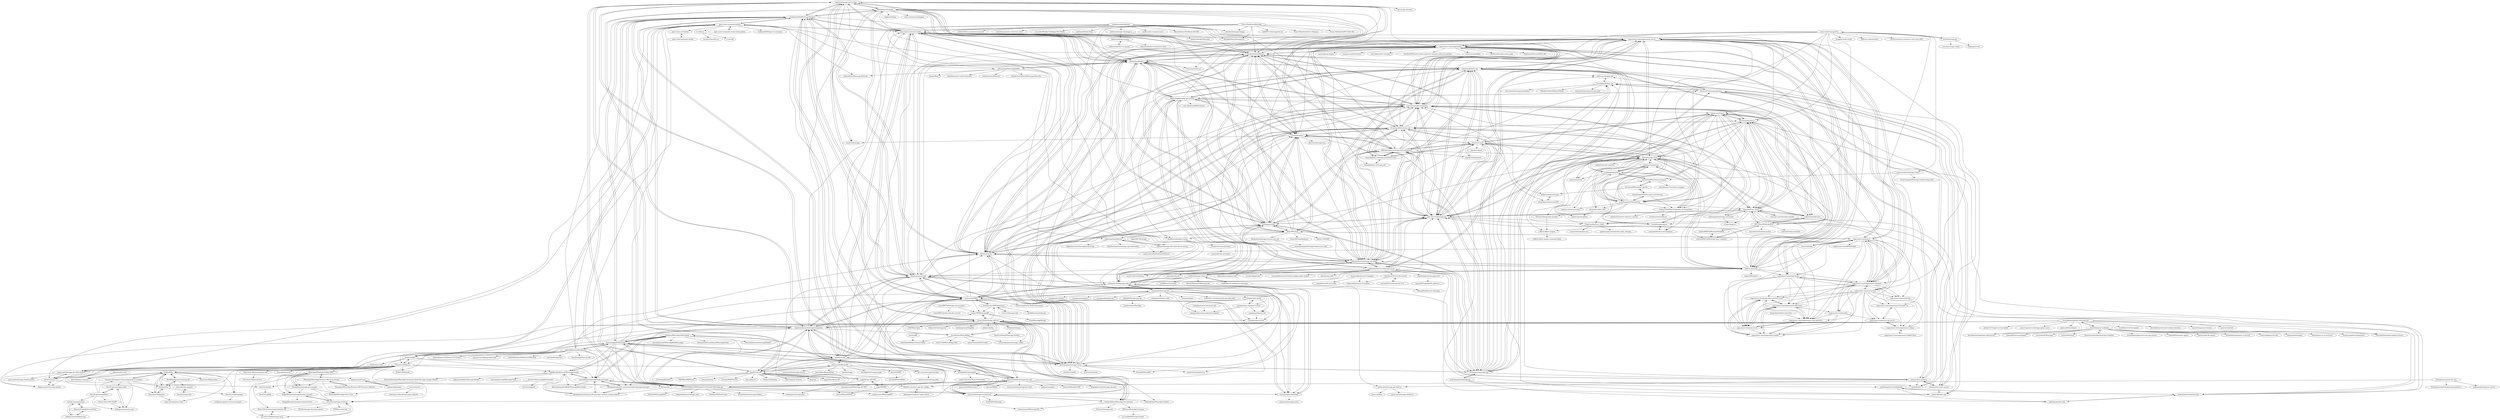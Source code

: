 digraph G {
"sigalor/whatsapp-web-reveng" -> "Rhymen/go-whatsapp"
"sigalor/whatsapp-web-reveng" -> "mukulhase/WebWhatsapp-Wrapper"
"sigalor/whatsapp-web-reveng" -> "adiwajshing/Baileys"
"sigalor/whatsapp-web-reveng" -> "tgalal/yowsup"
"sigalor/whatsapp-web-reveng" -> "open-wa/wa-automate-nodejs"
"sigalor/whatsapp-web-reveng" -> "tulir/whatsmeow"
"sigalor/whatsapp-web-reveng" -> "WhiskeySockets/Baileys"
"sigalor/whatsapp-web-reveng" -> "pedroslopez/whatsapp-web.js"
"sigalor/whatsapp-web-reveng" -> "danielcardeenas/sulla"
"sigalor/whatsapp-web-reveng" -> "orkestral/venom"
"sigalor/whatsapp-web-reveng" -> "danielcardeenas/whatsapp-framework"
"sigalor/whatsapp-web-reveng" -> "mgp25/Chat-API"
"sigalor/whatsapp-web-reveng" -> "wppconnect-team/wppconnect"
"sigalor/whatsapp-web-reveng" -> "mautrix/whatsapp" ["e"=1]
"sigalor/whatsapp-web-reveng" -> "teh-cmc/go-internals" ["e"=1]
"yotam180/WhatsappAPI" -> "bruno222/whatsapp-web-bot"
"yotam180/WhatsappAPI" -> "saranshdhingra/whatsapp_stalker"
"yotam180/WhatsappAPI" -> "Zibri/WhatsAppWebApi"
"pedroslopez/whatsapp-web.js" -> "orkestral/venom"
"pedroslopez/whatsapp-web.js" -> "WhiskeySockets/Baileys"
"pedroslopez/whatsapp-web.js" -> "adiwajshing/Baileys"
"pedroslopez/whatsapp-web.js" -> "open-wa/wa-automate-nodejs"
"pedroslopez/whatsapp-web.js" -> "canove/whaticket-community"
"pedroslopez/whatsapp-web.js" -> "wppconnect-team/wppconnect"
"pedroslopez/whatsapp-web.js" -> "tulir/whatsmeow"
"pedroslopez/whatsapp-web.js" -> "EvolutionAPI/evolution-api"
"pedroslopez/whatsapp-web.js" -> "sigalor/whatsapp-web-reveng"
"pedroslopez/whatsapp-web.js" -> "chatwoot/chatwoot" ["e"=1]
"pedroslopez/whatsapp-web.js" -> "danielcardeenas/sulla"
"pedroslopez/whatsapp-web.js" -> "chrishubert/whatsapp-api"
"pedroslopez/whatsapp-web.js" -> "coollabsio/coolify" ["e"=1]
"pedroslopez/whatsapp-web.js" -> "baptisteArno/typebot.io" ["e"=1]
"pedroslopez/whatsapp-web.js" -> "BrasilAPI/BrasilAPI" ["e"=1]
"vasani-arpit/WBOT" -> "danielcardeenas/sulla"
"vasani-arpit/WBOT" -> "sarfraznawaz2005/whatspup"
"vasani-arpit/WBOT" -> "bruno222/whatsapp-web-bot"
"vasani-arpit/WBOT" -> "joaomirandas/whats2api"
"vasani-arpit/WBOT" -> "open-wa/wa-automate-nodejs"
"vasani-arpit/WBOT" -> "mukulhase/WebWhatsapp-Wrapper"
"vasani-arpit/WBOT" -> "vasani-arpit/Social-Media-Automation" ["e"=1]
"vasani-arpit/WBOT" -> "danielcardeenas/whatsapp-framework"
"vasani-arpit/WBOT" -> "pranavms13/whatsapp-node-api"
"vasani-arpit/WBOT" -> "canove/whaticket-community"
"vasani-arpit/WBOT" -> "caioagiani/whatsapp-bot"
"vasani-arpit/WBOT" -> "adiwajshing/Baileys"
"vasani-arpit/WBOT" -> "orkestral/venom"
"vasani-arpit/WBOT" -> "ngekoding/whatsapp-api-tutorial"
"vasani-arpit/WBOT" -> "yotam180/WhatsappAPI"
"VISWESWARAN1998/Simple-Yet-Hackable-WhatsApp-api" -> "danielcardeenas/whatsapp-framework"
"VISWESWARAN1998/Simple-Yet-Hackable-WhatsApp-api" -> "mukulhase/WebWhatsapp-Wrapper"
"VISWESWARAN1998/Simple-Yet-Hackable-WhatsApp-api" -> "shauryauppal/PyWhatsapp"
"VISWESWARAN1998/Simple-Yet-Hackable-WhatsApp-api" -> "ZheHacK/WhatsappHack" ["e"=1]
"VISWESWARAN1998/Simple-Yet-Hackable-WhatsApp-api" -> "danielcardeenas/sulla"
"VISWESWARAN1998/Simple-Yet-Hackable-WhatsApp-api" -> "joaoricardo000/whatsapp-bot-seed"
"VISWESWARAN1998/Simple-Yet-Hackable-WhatsApp-api" -> "vasani-arpit/WBOT"
"VISWESWARAN1998/Simple-Yet-Hackable-WhatsApp-api" -> "whatsplay/whatsapp-play" ["e"=1]
"VISWESWARAN1998/Simple-Yet-Hackable-WhatsApp-api" -> "jctissier/whatsapp-assistant-bot"
"VISWESWARAN1998/Simple-Yet-Hackable-WhatsApp-api" -> "nikhilmuz/WhatsApp-Bulk-Sender"
"VISWESWARAN1998/Simple-Yet-Hackable-WhatsApp-api" -> "aydinnyunus/WhatsappBOT" ["e"=1]
"VISWESWARAN1998/Simple-Yet-Hackable-WhatsApp-api" -> "biagiodistefano/whatsapp_hack" ["e"=1]
"VISWESWARAN1998/Simple-Yet-Hackable-WhatsApp-api" -> "open-wa/wa-automate-python"
"VISWESWARAN1998/Simple-Yet-Hackable-WhatsApp-api" -> "TheSpeedX/WhatScraper" ["e"=1]
"VISWESWARAN1998/Simple-Yet-Hackable-WhatsApp-api" -> "TermuxHackz/whatsapp-hacking" ["e"=1]
"harshitsidhwa/WhatsApp-bot-selenium" -> "shauryauppal/PyWhatsapp"
"harshitsidhwa/WhatsApp-bot-selenium" -> "vinaysomawat/WhatsApp-Bot"
"harshitsidhwa/WhatsApp-bot-selenium" -> "jctissier/whatsapp-assistant-bot"
"harshitsidhwa/WhatsApp-bot-selenium" -> "JMGama/WhatsApp-Scraping"
"harshitsidhwa/WhatsApp-bot-selenium" -> "bruno222/whatsapp-web-bot"
"harshitsidhwa/WhatsApp-bot-selenium" -> "Fantaso/whatsapp-web"
"danielcardeenas/sulla" -> "open-wa/wa-automate-nodejs"
"danielcardeenas/sulla" -> "danielcardeenas/whatsapp-framework"
"danielcardeenas/sulla" -> "mukulhase/WebWhatsapp-Wrapper"
"danielcardeenas/sulla" -> "vasani-arpit/WBOT"
"danielcardeenas/sulla" -> "orkestral/venom"
"danielcardeenas/sulla" -> "wppconnect-team/wppconnect"
"danielcardeenas/sulla" -> "joaomirandas/whats2api"
"danielcardeenas/sulla" -> "adiwajshing/Baileys"
"danielcardeenas/sulla" -> "Rhymen/go-whatsapp"
"danielcardeenas/sulla" -> "billbarsch/myzap"
"danielcardeenas/sulla" -> "sigalor/whatsapp-web-reveng"
"danielcardeenas/sulla" -> "pranavms13/whatsapp-node-api"
"danielcardeenas/sulla" -> "pedroslopez/whatsapp-web.js"
"danielcardeenas/sulla" -> "salman0ansari/whatsapp-api-nodejs"
"danielcardeenas/sulla" -> "canove/whaticket-community"
"shauryauppal/PyWhatsapp" -> "harshitsidhwa/WhatsApp-bot-selenium"
"shauryauppal/PyWhatsapp" -> "Kalebu/alright"
"shauryauppal/PyWhatsapp" -> "mukulhase/WebWhatsapp-Wrapper"
"shauryauppal/PyWhatsapp" -> "nikhilmuz/WhatsApp-Bulk-Sender"
"shauryauppal/PyWhatsapp" -> "VISWESWARAN1998/Simple-Yet-Hackable-WhatsApp-api"
"shauryauppal/PyWhatsapp" -> "aydinnyunus/WhatsappBOT" ["e"=1]
"shauryauppal/PyWhatsapp" -> "anirudhbagri/whatsapp-bulk-messenger"
"shauryauppal/PyWhatsapp" -> "jctissier/whatsapp-assistant-bot"
"shauryauppal/PyWhatsapp" -> "danielcardeenas/whatsapp-framework"
"shauryauppal/PyWhatsapp" -> "open-wa/wa-automate-python"
"shauryauppal/PyWhatsapp" -> "Ankit404butfound/PyWhatKit"
"shauryauppal/PyWhatsapp" -> "vasani-arpit/WBOT"
"shauryauppal/PyWhatsapp" -> "whatsplay/whatsapp-play" ["e"=1]
"shauryauppal/PyWhatsapp" -> "inforkgodara/python-automated-bulk-whatsapp-messages"
"shauryauppal/PyWhatsapp" -> "SaeidJavadi/Advanced-WhatsApp-Sender"
"nikhilmuz/WhatsApp-Bulk-Sender" -> "MuhammadHassanRazaa/WhatsAppSender"
"nikhilmuz/WhatsApp-Bulk-Sender" -> "anirudhbagri/whatsapp-bulk-messenger"
"nikhilmuz/WhatsApp-Bulk-Sender" -> "SaeidJavadi/Advanced-WhatsApp-Sender"
"nikhilmuz/WhatsApp-Bulk-Sender" -> "Briuor/wbm"
"nikhilmuz/WhatsApp-Bulk-Sender" -> "Piyushhbhutoria/whatsappWebAPI"
"nikhilmuz/WhatsApp-Bulk-Sender" -> "shauryauppal/PyWhatsapp"
"nikhilmuz/WhatsApp-Bulk-Sender" -> "inforkgodara/python-automated-bulk-whatsapp-messages"
"nikhilmuz/WhatsApp-Bulk-Sender" -> "phreakyphoenix/WhatsAppBulkMessenger"
"fbsamples/WhatsApp-Business-API-Postman-Collection" -> "WhatsApp/WhatsApp-Business-API-Setup-Scripts"
"Rhymen/go-whatsapp" -> "tulir/whatsmeow"
"Rhymen/go-whatsapp" -> "sigalor/whatsapp-web-reveng"
"Rhymen/go-whatsapp" -> "dimaskiddo/go-whatsapp-rest"
"Rhymen/go-whatsapp" -> "adiwajshing/Baileys"
"Rhymen/go-whatsapp" -> "mautrix/whatsapp" ["e"=1]
"Rhymen/go-whatsapp" -> "mukulhase/WebWhatsapp-Wrapper"
"Rhymen/go-whatsapp" -> "danielcardeenas/sulla"
"Rhymen/go-whatsapp" -> "open-wa/wa-automate-nodejs"
"Rhymen/go-whatsapp" -> "aldinokemal/go-whatsapp-web-multidevice"
"Rhymen/go-whatsapp" -> "danielcardeenas/whatsapp-framework"
"Rhymen/go-whatsapp" -> "dimaskiddo/go-whatsapp-multidevice-rest"
"Rhymen/go-whatsapp" -> "toggl/mobileapp" ["e"=1]
"Rhymen/go-whatsapp" -> "WhiskeySockets/Baileys"
"Rhymen/go-whatsapp" -> "Auties00/Cobalt"
"Rhymen/go-whatsapp" -> "kata-containers/packaging" ["e"=1]
"WhatsApp/WhatsApp-Business-API-Setup-Scripts" -> "fbsamples/WhatsApp-Business-API-Postman-Collection"
"WhatsApp/WhatsApp-Business-API-Setup-Scripts" -> "WhatsApp/WhatsApp-Nodejs-SDK"
"WhatsApp/WhatsApp-Business-API-Setup-Scripts" -> "WhatsApp/WhatsApp-Flows-Tools"
"WhatsApp/WhatsApp-Business-API-Setup-Scripts" -> "fbsamples/whatsapp-api-examples"
"sarfraznawaz2005/whatspup" -> "vasani-arpit/WBOT"
"sarfraznawaz2005/whatspup" -> "zvovov/whatsapp-web"
"sarfraznawaz2005/whatspup" -> "alfred82santa/whalesong"
"sarfraznawaz2005/whatspup" -> "yotam180/WhatsappAPI"
"shirioko/WART" -> "shirioko/WhatsAPINet"
"jctissier/whatsapp-assistant-bot" -> "vinaysomawat/WhatsApp-Bot"
"jctissier/whatsapp-assistant-bot" -> "DollarAkshay/WhatsApp-Chatbot"
"jctissier/whatsapp-assistant-bot" -> "droidlife/PyWhatsapp"
"jctissier/whatsapp-assistant-bot" -> "danielcardeenas/whatsapp-framework"
"jctissier/whatsapp-assistant-bot" -> "joaoricardo000/whatsapp-bot-seed"
"jctissier/whatsapp-assistant-bot" -> "bruno222/whatsapp-web-bot"
"jctissier/whatsapp-assistant-bot" -> "harshitsidhwa/WhatsApp-bot-selenium"
"dimaskiddo/go-whatsapp-rest" -> "dimaskiddo/go-whatsapp-multidevice-rest"
"JMGama/WhatsApp-Scraping" -> "In-vincible/Whatsapp-Scraper"
"mgp25/RE-WhatsApp" -> "sigalor/whatsapp-web-multi-device-reveng"
"open-wa/wa-avd-docker" -> "open-wa/wa-automate-docker"
"bentesha/tigo-paygate" -> "bentesha/rgeocode"
"sowdust/ffff" -> "IntelTakes/Hidden-Friends-Finder"
"forlooptanzania/ride-my-way" -> "joshuamabina/express-starter"
"forlooptanzania/ride-my-way" -> "BenMaruchu/react-app-dev-configs"
"forlooptanzania/ride-my-way" -> "forlooptanzania/forlooptanzania.github.io"
"BenMaruchu/react-app-dev-configs" -> "lykmapipo/mongoose-regex-search"
"mgp25/Chat-API" -> "tgalal/yowsup"
"mgp25/Chat-API" -> "mgp25/Instagram-API" ["e"=1]
"mgp25/Chat-API" -> "venomous0x/WhatsAPI"
"mgp25/Chat-API" -> "botman/botman" ["e"=1]
"mgp25/Chat-API" -> "mukulhase/WebWhatsapp-Wrapper"
"mgp25/Chat-API" -> "mgp25/Chat-API-NET"
"mgp25/Chat-API" -> "mgp25/WART"
"mgp25/Chat-API" -> "FriendsOfPHP/Goutte" ["e"=1]
"mgp25/Chat-API" -> "php-ai/php-ml" ["e"=1]
"mgp25/Chat-API" -> "sigalor/whatsapp-web-reveng"
"mgp25/Chat-API" -> "Respect/Validation" ["e"=1]
"mgp25/Chat-API" -> "php-telegram-bot/core" ["e"=1]
"mgp25/Chat-API" -> "dingo/api" ["e"=1]
"mgp25/Chat-API" -> "ratchetphp/Ratchet" ["e"=1]
"mgp25/Chat-API" -> "PHPOffice/PHPExcel" ["e"=1]
"adiwajshing/Baileys" -> "open-wa/wa-automate-nodejs"
"adiwajshing/Baileys" -> "WhiskeySockets/Baileys"
"adiwajshing/Baileys" -> "orkestral/venom"
"adiwajshing/Baileys" -> "pedroslopez/whatsapp-web.js"
"adiwajshing/Baileys" -> "salman0ansari/whatsapp-api-nodejs"
"adiwajshing/Baileys" -> "wppconnect-team/wppconnect"
"adiwajshing/Baileys" -> "tulir/whatsmeow"
"adiwajshing/Baileys" -> "sigalor/whatsapp-web-reveng"
"adiwajshing/Baileys" -> "ookamiiixd/baileys-api"
"adiwajshing/Baileys" -> "canove/whaticket-community"
"adiwajshing/Baileys" -> "Rhymen/go-whatsapp"
"adiwajshing/Baileys" -> "adiwajshing/WhatsAppInfoBot"
"adiwajshing/Baileys" -> "danielcardeenas/sulla"
"adiwajshing/Baileys" -> "Nurutomo/wabot-aq" ["e"=1]
"adiwajshing/Baileys" -> "ngekoding/whatsapp-api-tutorial"
"Ankit404butfound/PyWhatKit" -> "shauryauppal/PyWhatsapp"
"Ankit404butfound/PyWhatKit" -> "Kalebu/alright"
"Ankit404butfound/PyWhatKit" -> "open-wa/wa-automate-python"
"Ankit404butfound/PyWhatKit" -> "Ankit404butfound/HomeworkMachine" ["e"=1]
"Ankit404butfound/PyWhatKit" -> "Neurotech-HQ/heyoo"
"Ankit404butfound/PyWhatKit" -> "mukulhase/WebWhatsapp-Wrapper"
"Ankit404butfound/PyWhatKit" -> "green-api/whatsapp-api-client-python"
"Ankit404butfound/PyWhatKit" -> "nateshmbhat/pyttsx3" ["e"=1]
"Ankit404butfound/PyWhatKit" -> "tgalal/yowsup"
"Ankit404butfound/PyWhatKit" -> "anirudhbagri/whatsapp-bulk-messenger"
"Ankit404butfound/PyWhatKit" -> "VISWESWARAN1998/Simple-Yet-Hackable-WhatsApp-api"
"Ankit404butfound/PyWhatKit" -> "orkestral/venom"
"Ankit404butfound/PyWhatKit" -> "lincolnloop/python-qrcode" ["e"=1]
"Ankit404butfound/PyWhatKit" -> "Aashishkumar123/Python-GUI-Project" ["e"=1]
"Ankit404butfound/PyWhatKit" -> "app-generator/django-datta-able" ["e"=1]
"open-wa/wa-automate-nodejs" -> "adiwajshing/Baileys"
"open-wa/wa-automate-nodejs" -> "orkestral/venom"
"open-wa/wa-automate-nodejs" -> "danielcardeenas/sulla"
"open-wa/wa-automate-nodejs" -> "pedroslopez/whatsapp-web.js"
"open-wa/wa-automate-nodejs" -> "WhiskeySockets/Baileys"
"open-wa/wa-automate-nodejs" -> "wppconnect-team/wppconnect"
"open-wa/wa-automate-nodejs" -> "mukulhase/WebWhatsapp-Wrapper"
"open-wa/wa-automate-nodejs" -> "canove/whaticket-community"
"open-wa/wa-automate-nodejs" -> "sigalor/whatsapp-web-reveng"
"open-wa/wa-automate-nodejs" -> "vasani-arpit/WBOT"
"open-wa/wa-automate-nodejs" -> "open-wa/wa-automate-python"
"open-wa/wa-automate-nodejs" -> "devlikeapro/waha"
"open-wa/wa-automate-nodejs" -> "salman0ansari/whatsapp-api-nodejs"
"open-wa/wa-automate-nodejs" -> "MhankBarBar/whatsapp-bot" ["e"=1]
"open-wa/wa-automate-nodejs" -> "wppconnect-team/wppconnect-server"
"orkestral/venom" -> "pedroslopez/whatsapp-web.js"
"orkestral/venom" -> "open-wa/wa-automate-nodejs"
"orkestral/venom" -> "wppconnect-team/wppconnect"
"orkestral/venom" -> "adiwajshing/Baileys"
"orkestral/venom" -> "WhiskeySockets/Baileys"
"orkestral/venom" -> "danielcardeenas/sulla"
"orkestral/venom" -> "canove/whaticket-community"
"orkestral/venom" -> "billbarsch/myzap"
"orkestral/venom" -> "wppconnect-team/wppconnect-server"
"orkestral/venom" -> "EvolutionAPI/evolution-api"
"orkestral/venom" -> "salman0ansari/whatsapp-api-nodejs"
"orkestral/venom" -> "mukulhase/WebWhatsapp-Wrapper"
"orkestral/venom" -> "tulir/whatsmeow"
"orkestral/venom" -> "devlikeapro/waha"
"orkestral/venom" -> "BrasilAPI/BrasilAPI" ["e"=1]
"canove/whaticket-community" -> "ldurans/izing.open.io"
"canove/whaticket-community" -> "rtenorioh/Press-Ticket"
"canove/whaticket-community" -> "EvolutionAPI/evolution-api"
"canove/whaticket-community" -> "code-chat-br/whatsapp-api"
"canove/whaticket-community" -> "wppconnect-team/wppconnect"
"canove/whaticket-community" -> "billbarsch/myzap"
"canove/whaticket-community" -> "WhiskeySockets/Baileys"
"canove/whaticket-community" -> "wppconnect-team/wppconnect-server"
"canove/whaticket-community" -> "orkestral/venom"
"canove/whaticket-community" -> "salman0ansari/whatsapp-api-nodejs"
"canove/whaticket-community" -> "unkbot/whaticket-free"
"canove/whaticket-community" -> "open-wa/wa-automate-nodejs"
"canove/whaticket-community" -> "adiwajshing/Baileys"
"canove/whaticket-community" -> "ticketz-oss/ticketz"
"canove/whaticket-community" -> "pedroslopez/whatsapp-web.js"
"inforkgodara/python-automated-bulk-whatsapp-messages" -> "inforkgodara/whatsapp-bulk-messages-without-saving-contacts"
"inforkgodara/python-automated-bulk-whatsapp-messages" -> "anirudhbagri/whatsapp-bulk-messenger"
"juniorwmr/botwhatsapp-venom" -> "VictorCampelo/Whatsapp-Chatbot-Venom-Bot"
"juniorwmr/botwhatsapp-venom" -> "wppconnect-team/wppconnect-frontend"
"juniorwmr/botwhatsapp-venom" -> "EvolutionAPI/evolution-manager"
"caioagiani/whatsapp-bot" -> "caioagiani/api-restful"
"caioagiani/whatsapp-bot" -> "caioagiani/api-sequelize-sucrase"
"caioagiani/whatsapp-bot" -> "caioagiani/telegram-bot"
"caioagiani/whatsapp-bot" -> "caioagiani/mobizon-node"
"caioagiani/whatsapp-bot" -> "joaomirandas/whats2api"
"caioagiani/whatsapp-bot" -> "caioagiani/discord-bot"
"caioagiani/whatsapp-bot" -> "stegripe/bajigur" ["e"=1]
"caioagiani/whatsapp-bot" -> "felipeDS91/whatsapp-api"
"caioagiani/whatsapp-bot" -> "pranavms13/whatsapp-node-api"
"caioagiani/whatsapp-bot" -> "rocketseat-content/youtube-api-node-solid" ["e"=1]
"caioagiani/whatsapp-bot" -> "caioagiani/bootcamp-gobarber-backend"
"caioagiani/whatsapp-bot" -> "caioagiani/ia-chatbot"
"caioagiani/whatsapp-bot" -> "caioagiani/caioagiani"
"caioagiani/whatsapp-bot" -> "caioagiani/backend-sms"
"caioagiani/whatsapp-bot" -> "vasani-arpit/WBOT"
"anirudhbagri/whatsapp-bulk-messenger" -> "SaeidJavadi/Advanced-WhatsApp-Sender"
"anirudhbagri/whatsapp-bulk-messenger" -> "inforkgodara/python-automated-bulk-whatsapp-messages"
"anirudhbagri/whatsapp-bulk-messenger" -> "inforkgodara/whatsapp-bulk-messages-without-saving-contacts"
"anirudhbagri/whatsapp-bulk-messenger" -> "nikhilmuz/WhatsApp-Bulk-Sender"
"anirudhbagri/whatsapp-bulk-messenger" -> "Briuor/wbm"
"anirudhbagri/whatsapp-bulk-messenger" -> "albertopasqualetto/Bulk-WhatsappWeb-Sender"
"adiwajshing/WhatsAppInfoBot" -> "ashokatechmin/Messcat"
"adiwajshing/WhatsAppInfoBot" -> "Synthesized-Infinity/Whatsapp-Botto-Xre" ["e"=1]
"adiwajshing/WhatsAppInfoBot" -> "ndunks/WaJs"
"adiwajshing/WhatsAppInfoBot" -> "deadlinecode/baileys-bottle"
"adiwajshing/WhatsAppInfoBot" -> "adiwajshing/Baileys"
"adiwajshing/WhatsAppInfoBot" -> "SomnathDas/Whatsapp-Botto-Re" ["e"=1]
"adiwajshing/WhatsAppInfoBot" -> "pokearaujo/multidevice"
"adiwajshing/WhatsAppInfoBot" -> "AlenVelocity/wa-sticker-formatter" ["e"=1]
"billbarsch/myzap" -> "wppconnect-team/wppconnect"
"billbarsch/myzap" -> "wppconnect-team/wppconnect-server"
"billbarsch/myzap" -> "canove/whaticket-community"
"billbarsch/myzap" -> "edupoli/MyZap2.0"
"billbarsch/myzap" -> "orkestral/venom"
"billbarsch/myzap" -> "wppconnect-team/wppconnect-frontend"
"billbarsch/myzap" -> "code-chat-br/whatsapp-api"
"billbarsch/myzap" -> "rtenorioh/Press-Ticket"
"billbarsch/myzap" -> "salman0ansari/whatsapp-api-nodejs"
"billbarsch/myzap" -> "ldurans/izing.open.io"
"billbarsch/myzap" -> "open-wa/wa-automate-nodejs"
"billbarsch/myzap" -> "danielcardeenas/sulla"
"billbarsch/myzap" -> "EvolutionAPI/evolution-api"
"billbarsch/myzap" -> "wppconnect-team/wa-js"
"billbarsch/myzap" -> "wppconnect-team/wpp-docker"
"Briuor/wbm" -> "anirudhbagri/whatsapp-bulk-messenger"
"Briuor/wbm" -> "nikhilmuz/WhatsApp-Bulk-Sender"
"Briuor/wbm" -> "joaomirandas/whats2api"
"Briuor/wbm" -> "inforkgodara/whatsapp-bulk-messages-without-saving-contacts"
"open-wa/wa-automate-python" -> "open-wa/wa-automate-socket-client-python"
"open-wa/wa-automate-python" -> "open-wa/wa-automate-nodejs"
"open-wa/wa-automate-python" -> "lc-at/kyros"
"open-wa/wa-automate-python" -> "Kalebu/alright"
"open-wa/wa-automate-python" -> "joaomirandas/whats2api"
"open-wa/wa-automate-python" -> "mukulhase/WebWhatsapp-Wrapper"
"open-wa/wa-automate-python" -> "open-wa/wa-avd-docker"
"open-wa/wa-automate-python" -> "green-api/whatsapp-api-client-python"
"open-wa/wa-automate-python" -> "SomnathDas/Whatsapp-Botto-Re" ["e"=1]
"open-wa/wa-automate-python" -> "adiwajshing/WhatsAppInfoBot"
"open-wa/wa-automate-python" -> "david-lev/pywa"
"open-wa/wa-automate-python" -> "shubham8550/aqua-wa-automate"
"joaomirandas/whats2api" -> "joaomirandasa/open-insta"
"joaomirandas/whats2api" -> "pranavms13/whatsapp-node-api"
"joaomirandas/whats2api" -> "vasani-arpit/WBOT"
"joaomirandas/whats2api" -> "danielcardeenas/sulla"
"pranavms13/whatsapp-node-api" -> "ngekoding/whatsapp-api-tutorial"
"pranavms13/whatsapp-node-api" -> "joaomirandas/whats2api"
"pranavms13/whatsapp-node-api" -> "ookamiiixd/baileys-api"
"pranavms13/whatsapp-node-api" -> "salman0ansari/whatsapp-api-nodejs"
"pranavms13/whatsapp-node-api" -> "vasani-arpit/WBOT"
"pranavms13/whatsapp-node-api" -> "wppconnect-team/wppconnect-server"
"pranavms13/whatsapp-node-api" -> "caioagiani/whatsapp-bot"
"pranavms13/whatsapp-node-api" -> "code-chat-br/whatsapp-api"
"pranavms13/whatsapp-node-api" -> "danielcardeenas/sulla"
"pranavms13/whatsapp-node-api" -> "open-wa/wa-automate-nodejs"
"pranavms13/whatsapp-node-api" -> "chrishubert/whatsapp-api"
"pranavms13/whatsapp-node-api" -> "billbarsch/myzap"
"pranavms13/whatsapp-node-api" -> "devlikeapro/waha"
"pranavms13/whatsapp-node-api" -> "canove/whaticket-community"
"pranavms13/whatsapp-node-api" -> "green-api/whatsapp-api-client-js"
"green-api/whatsapp-api-client-js" -> "green-api/whatsapp-chatbot-js"
"green-api/whatsapp-api-client-js" -> "green-api/docs"
"lc-at/kyros" -> "lc-at/wabf"
"lc-at/kyros" -> "ttycelery/simaster.ics"
"open-wa/wa-automate-docker" -> "open-wa/wa-avd-docker"
"caioagiani/search-document-cpf" -> "caioagiani/bootcamp-gobarber-backend"
"caioagiani/telegram-bot" -> "caioagiani/discord-bot"
"caioagiani/api-restful" -> "caioagiani/discord-bot"
"caioagiani/api-restful" -> "caioagiani/telegram-bot"
"caioagiani/api-restful" -> "caioagiani/bootcamp-gobarber-backend"
"caioagiani/api-restful" -> "caioagiani/api-sequelize-sucrase"
"caioagiani/api-sequelize-sucrase" -> "caioagiani/api-restful"
"caioagiani/api-sequelize-sucrase" -> "caioagiani/telegram-bot"
"caioagiani/api-sequelize-sucrase" -> "caioagiani/discord-bot"
"caioagiani/api-sequelize-sucrase" -> "caioagiani/bootcamp-gobarber-backend"
"douglara/woofed-crm" -> "sendingtk/chatwoot"
"douglara/woofed-crm" -> "clairton/unoapi-cloud"
"douglara/woofed-crm" -> "rodtanci/ChatWoot-Disparador-de-Campanhas"
"douglara/woofed-crm" -> "oriondesign2015/SetupOrion"
"douglara/woofed-crm" -> "wh3at/n8n-folder-view"
"Prince-Mendiratta/BotsApp" -> "Prince-Mendiratta/X-tra-Telegram" ["e"=1]
"Prince-Mendiratta/BotsApp" -> "adiwajshing/Baileys"
"Prince-Mendiratta/BotsApp" -> "orkestral/venom"
"Prince-Mendiratta/BotsApp" -> "pedroslopez/whatsapp-web.js"
"Prince-Mendiratta/BotsApp" -> "Prince-Mendiratta/DTU-Alert-Bot" ["e"=1]
"Prince-Mendiratta/BotsApp" -> "open-wa/wa-automate-nodejs"
"Prince-Mendiratta/BotsApp" -> "lyfe00011/whatsapp-bot-md" ["e"=1]
"Prince-Mendiratta/BotsApp" -> "Nurutomo/wabot-aq" ["e"=1]
"Prince-Mendiratta/BotsApp" -> "MhankBarBar/whatsapp-bot" ["e"=1]
"Prince-Mendiratta/BotsApp" -> "askrella/whatsapp-chatgpt" ["e"=1]
"Prince-Mendiratta/BotsApp" -> "WhiskeySockets/Baileys"
"devlikeapro/waha" -> "chrishubert/whatsapp-api"
"devlikeapro/waha" -> "code-chat-br/whatsapp-api"
"devlikeapro/waha" -> "aldinokemal/go-whatsapp-web-multidevice"
"devlikeapro/waha" -> "WhiskeySockets/Baileys"
"devlikeapro/waha" -> "tulir/whatsmeow"
"devlikeapro/waha" -> "wppconnect-team/wppconnect-server"
"devlikeapro/waha" -> "salman0ansari/whatsapp-api-nodejs"
"devlikeapro/waha" -> "EvolutionAPI/evolution-api"
"devlikeapro/waha" -> "wppconnect-team/wppconnect"
"devlikeapro/waha" -> "open-wa/wa-automate-nodejs"
"devlikeapro/waha" -> "Auties00/Cobalt"
"devlikeapro/waha" -> "ookamiiixd/baileys-api"
"devlikeapro/waha" -> "canove/whaticket-community"
"devlikeapro/waha" -> "orkestral/venom"
"devlikeapro/waha" -> "clairton/unoapi-cloud"
"ldurans/izing.open.io" -> "rtenorioh/Press-Ticket"
"ldurans/izing.open.io" -> "canove/whaticket-community"
"ldurans/izing.open.io" -> "ticketz-oss/ticketz"
"ldurans/izing.open.io" -> "unkbot/whaticket-free"
"ldurans/izing.open.io" -> "code-chat-br/whatsapp-api"
"ldurans/izing.open.io" -> "clairton/unoapi-cloud"
"ldurans/izing.open.io" -> "DEV7Kadu/WhaticketPlus"
"ldurans/izing.open.io" -> "Silvioerick/izing.open.installer"
"ldurans/izing.open.io" -> "oriondesign2015/SetupOrion"
"ldurans/izing.open.io" -> "EvolutionAPI/evolution-api"
"ldurans/izing.open.io" -> "wppconnect-team/wppconnect-server"
"ldurans/izing.open.io" -> "billbarsch/myzap"
"ldurans/izing.open.io" -> "pedroherpeto/whaticket-zdg"
"ldurans/izing.open.io" -> "wppconnect-team/wppconnect-frontend"
"ldurans/izing.open.io" -> "FilipeCamillo/Press-Ticket"
"openpesa/node-pesa" -> "openpesa/php-pesa"
"openpesa/node-pesa" -> "BenMaruchu/react-app-dev-configs"
"codigoencasa/builderbot" -> "BrunoSobrino/TheMystic-Bot-MD" ["e"=1]
"codigoencasa/builderbot" -> "WhiskeySockets/Baileys"
"codigoencasa/builderbot" -> "midudev/libros-programacion-gratis" ["e"=1]
"codigoencasa/builderbot" -> "midudev/preguntas-entrevista-react" ["e"=1]
"codigoencasa/builderbot" -> "canove/whaticket-community"
"codigoencasa/builderbot" -> "pedroslopez/whatsapp-web.js"
"codigoencasa/builderbot" -> "mouredev/Weekly-Challenge-2022-Kotlin" ["e"=1]
"codigoencasa/builderbot" -> "soyHenry/Python-Prep" ["e"=1]
"codigoencasa/builderbot" -> "askrella/whatsapp-chatgpt" ["e"=1]
"codigoencasa/builderbot" -> "leifermendez/api-whatsapp-ts"
"codigoencasa/builderbot" -> "EvolutionAPI/evolution-api"
"codigoencasa/builderbot" -> "soyHenry/fe-ct-prepcourse-fs" ["e"=1]
"codigoencasa/builderbot" -> "wppconnect-team/wppconnect"
"codigoencasa/builderbot" -> "orkestral/venom"
"codigoencasa/builderbot" -> "open-wa/wa-automate-nodejs"
"Auties00/Cobalt" -> "tulir/whatsmeow"
"Auties00/Cobalt" -> "code-chat-br/whatsapp-api"
"Auties00/Cobalt" -> "WhiskeySockets/Baileys"
"Auties00/Cobalt" -> "devlikeapro/waha"
"Auties00/Cobalt" -> "wppconnect-team/wa-js"
"Auties00/Cobalt" -> "ben221199/WAPI" ["e"=1]
"Auties00/Cobalt" -> "Auties00/CobaltAnalyzer"
"Auties00/Cobalt" -> "salman0ansari/whatsapp-api-nodejs"
"Auties00/Cobalt" -> "Bindambc/whatsapp-business-java-api"
"Auties00/Cobalt" -> "wppconnect-team/wppconnect-server"
"Auties00/Cobalt" -> "asternic/wuzapi"
"Auties00/Cobalt" -> "deadlinecode/baileys-bottle"
"Auties00/Cobalt" -> "wppconnect-team/wppconnect"
"Auties00/Cobalt" -> "adiwajshing/Baileys"
"Auties00/Cobalt" -> "pokearaujo/multidevice"
"wppconnect-team/wppconnect" -> "wppconnect-team/wppconnect-server"
"wppconnect-team/wppconnect" -> "wppconnect-team/wa-js"
"wppconnect-team/wppconnect" -> "BotParty/homelab_status_page" ["e"=1]
"wppconnect-team/wppconnect" -> "orkestral/venom"
"wppconnect-team/wppconnect" -> "wppconnect-team/wppconnect-frontend"
"wppconnect-team/wppconnect" -> "NightmareStresser/DDOS-API" ["e"=1]
"wppconnect-team/wppconnect" -> "billbarsch/myzap"
"wppconnect-team/wppconnect" -> "canove/whaticket-community"
"wppconnect-team/wppconnect" -> "navaro/qoraal-engine" ["e"=1]
"wppconnect-team/wppconnect" -> "jorisperrenet/durak_bots" ["e"=1]
"wppconnect-team/wppconnect" -> "anil-yelken/cyber-security" ["e"=1]
"wppconnect-team/wppconnect" -> "WhiskeySockets/Baileys"
"wppconnect-team/wppconnect" -> "PanolasFN/Fortnite-aimbot-aimassist-external-softaim-by-panolas" ["e"=1]
"wppconnect-team/wppconnect" -> "LucasLarson/dotfiles" ["e"=1]
"wppconnect-team/wppconnect" -> "code-chat-br/whatsapp-api"
"HackEAC/tanzania-locations-db" -> "Kalebu/mtaa"
"HackEAC/tanzania-locations-db" -> "Kalebu/Nida"
"HackEAC/tanzania-locations-db" -> "bentesha/tigo-paygate"
"mgp25/Chat-API-NET" -> "mgp25/WART"
"mgp25/Chat-API-NET" -> "bayrakmustafa/WhatsApp-API-NET"
"mgp25/Chat-API-NET" -> "rquiroz/WhatsAPINet"
"mgp25/Chat-API-NET" -> "mgp25/Chat-API"
"david-lev/SamsungApkDownloader" -> "david-lev/apkpull"
"david-lev/SamsungApkDownloader" -> "david-lev/meapi"
"salman0ansari/whatsapp-api-nodejs" -> "code-chat-br/whatsapp-api"
"salman0ansari/whatsapp-api-nodejs" -> "ookamiiixd/baileys-api"
"salman0ansari/whatsapp-api-nodejs" -> "WhiskeySockets/Baileys"
"salman0ansari/whatsapp-api-nodejs" -> "wppconnect-team/wppconnect-server"
"salman0ansari/whatsapp-api-nodejs" -> "adiwajshing/Baileys"
"salman0ansari/whatsapp-api-nodejs" -> "canove/whaticket-community"
"salman0ansari/whatsapp-api-nodejs" -> "wppconnect-team/wppconnect"
"salman0ansari/whatsapp-api-nodejs" -> "ngekoding/whatsapp-api-tutorial"
"salman0ansari/whatsapp-api-nodejs" -> "billbarsch/myzap"
"salman0ansari/whatsapp-api-nodejs" -> "devlikeapro/waha"
"salman0ansari/whatsapp-api-nodejs" -> "EvolutionAPI/evolution-api"
"salman0ansari/whatsapp-api-nodejs" -> "chrishubert/whatsapp-api"
"salman0ansari/whatsapp-api-nodejs" -> "pranavms13/whatsapp-node-api"
"salman0ansari/whatsapp-api-nodejs" -> "aldinokemal/go-whatsapp-web-multidevice"
"salman0ansari/whatsapp-api-nodejs" -> "saifulcoder/laravel-whatsapp-server"
"Kalebu/alright" -> "shauryauppal/PyWhatsapp"
"Kalebu/alright" -> "Neurotech-HQ/heyoo"
"Kalebu/alright" -> "open-wa/wa-automate-python"
"Kalebu/alright" -> "SaeidJavadi/Advanced-WhatsApp-Sender"
"Kalebu/alright" -> "Kalebu/pyswahili"
"Kalebu/alright" -> "Kalebu/Nida"
"Kalebu/alright" -> "anirudhbagri/whatsapp-bulk-messenger"
"inforkgodara/whatsapp-bulk-messages-without-saving-contacts" -> "inforkgodara/python-automated-bulk-whatsapp-messages"
"inforkgodara/whatsapp-bulk-messages-without-saving-contacts" -> "SaeidJavadi/Advanced-WhatsApp-Sender"
"inforkgodara/whatsapp-bulk-messages-without-saving-contacts" -> "anirudhbagri/whatsapp-bulk-messenger"
"felipeDS91/whatsapp-api" -> "lyandeveloper/MeetApp"
"wppconnect-team/wppconnect-server" -> "wppconnect-team/wppconnect-frontend"
"wppconnect-team/wppconnect-server" -> "wppconnect-team/wppconnect"
"wppconnect-team/wppconnect-server" -> "wppconnect-team/wa-js"
"wppconnect-team/wppconnect-server" -> "wppconnect-team/wpp-docker"
"wppconnect-team/wppconnect-server" -> "code-chat-br/whatsapp-api"
"wppconnect-team/wppconnect-server" -> "billbarsch/myzap"
"wppconnect-team/wppconnect-server" -> "salman0ansari/whatsapp-api-nodejs"
"wppconnect-team/wppconnect-server" -> "canove/whaticket-community"
"wppconnect-team/wppconnect-server" -> "wppconnect-team/wppconnect-php-client"
"wppconnect-team/wppconnect-server" -> "clairton/unoapi-cloud"
"wppconnect-team/wppconnect-server" -> "wppconnect-team/wa-version"
"wppconnect-team/wppconnect-server" -> "ookamiiixd/baileys-api"
"wppconnect-team/wppconnect-server" -> "devlikeapro/waha"
"wppconnect-team/wppconnect-server" -> "chrishubert/whatsapp-api"
"wppconnect-team/wppconnect-server" -> "wppconnect-team/wppconnect-team.github.io"
"wppconnect-team/wa-js" -> "wppconnect-team/wppconnect-server"
"wppconnect-team/wa-js" -> "wppconnect-team/wppconnect-frontend"
"wppconnect-team/wa-js" -> "wppconnect-team/wa-version"
"wppconnect-team/wa-js" -> "wppconnect-team/wppconnect"
"wppconnect-team/wa-js" -> "wppconnect-team/WPP4Delphi" ["e"=1]
"wppconnect-team/wa-js" -> "wppconnect-team/wa-js-api-server"
"wppconnect-team/wa-js" -> "wppconnect-team/mobile"
"wppconnect-team/wa-js" -> "wppconnect-team/wppconnect-team.github.io"
"wppconnect-team/wa-js" -> "wppconnect-team/server-cli"
"wppconnect-team/wa-js" -> "wppconnect-team/whaticket"
"wppconnect-team/wa-js" -> "wppconnect-team/wpp-docker"
"wppconnect-team/wa-js" -> "Auties00/Cobalt"
"wppconnect-team/wa-js" -> "orkestral/super"
"wppconnect-team/wa-js" -> "code-chat-br/whatsapp-api"
"wppconnect-team/wa-js" -> "wppconnect-team/wppconnect-frontend-vue"
"ngekoding/whatsapp-api-tutorial" -> "ookamiiixd/baileys-api"
"ngekoding/whatsapp-api-tutorial" -> "saifulcoder/laravel-whatsapp-server"
"ngekoding/whatsapp-api-tutorial" -> "pranavms13/whatsapp-node-api"
"ngekoding/whatsapp-api-tutorial" -> "salman0ansari/whatsapp-api-nodejs"
"ngekoding/whatsapp-api-tutorial" -> "fawwaz37/whatsapp-gateway"
"ngekoding/whatsapp-api-tutorial" -> "cahyadsn/wilayah" ["e"=1]
"ngekoding/whatsapp-api-tutorial" -> "adiwajshing/Baileys"
"ngekoding/whatsapp-api-tutorial" -> "uasoft-indonesia/badaso" ["e"=1]
"ngekoding/whatsapp-api-tutorial" -> "canove/whaticket-community"
"ngekoding/whatsapp-api-tutorial" -> "open-wa/wa-automate-nodejs"
"ngekoding/whatsapp-api-tutorial" -> "code-chat-br/whatsapp-api"
"ngekoding/whatsapp-api-tutorial" -> "mas-elkhanza/SIMRS-Khanza" ["e"=1]
"ngekoding/whatsapp-api-tutorial" -> "wppconnect-team/wppconnect-server"
"ngekoding/whatsapp-api-tutorial" -> "billbarsch/myzap"
"ngekoding/whatsapp-api-tutorial" -> "vasani-arpit/WBOT"
"wppconnect-team/wppconnect-frontend" -> "wppconnect-team/wppconnect-server"
"wppconnect-team/wppconnect-frontend" -> "wppconnect-team/wpp-docker"
"wppconnect-team/wppconnect-frontend" -> "wppconnect-team/wppconnect-php-client"
"wppconnect-team/wppconnect-frontend" -> "wppconnect-team/wppconnect-loader"
"wppconnect-team/wppconnect-frontend" -> "wppconnect-team/wppconnect-team.github.io"
"wppconnect-team/wppconnect-frontend" -> "wppconnect-team/wppconnect-laravel-client"
"wppconnect-team/wppconnect-frontend" -> "wppconnect-team/server-cli"
"wppconnect-team/wppconnect-frontend" -> "wppconnect-team/mobile"
"wppconnect-team/wppconnect-frontend" -> "wppconnect-team/wa-version"
"wppconnect-team/wppconnect-frontend" -> "wppconnect-team/wa-js"
"wppconnect-team/wppconnect-frontend" -> "wppconnect-team/wppconnect"
"wppconnect-team/wppconnect-frontend" -> "wppconnect-team/whaticket"
"wppconnect-team/wppconnect-frontend" -> "wppconnect-team/wppconnect-frontend-vue"
"wppconnect-team/wppconnect-team.github.io" -> "wppconnect-team/wppconnect-loader"
"wppconnect-team/wppconnect-team.github.io" -> "wppconnect-team/wppconnect-php-client"
"wppconnect-team/wppconnect-team.github.io" -> "wppconnect-team/wppconnect-laravel-client"
"wppconnect-team/wppconnect-team.github.io" -> "wppconnect-team/server-cli"
"wppconnect-team/wa-version" -> "wppconnect-team/server-cli"
"wppconnect-team/wa-version" -> "wppconnect-team/mobile"
"wppconnect-team/wa-version" -> "wppconnect-team/wppconnect-team.github.io"
"wppconnect-team/wa-version" -> "wppconnect-team/wa-js-api-server"
"wppconnect-team/wa-version" -> "wppconnect-team/wppconnect-loader"
"wppconnect-team/wa-version" -> "wppconnect-team/wppconnect-php-client"
"wppconnect-team/wa-version" -> "wppconnect-team/wppconnect-frontend"
"wppconnect-team/wa-version" -> "wppconnect-team/wa-js"
"wppconnect-team/wa-version" -> "wppconnect-team/wppconnect-laravel-client"
"wppconnect-team/wa-version" -> "wppconnect-team/wppconnect-csharp"
"wppconnect-team/wa-version" -> "wppconnect-team/whaticket"
"wppconnect-team/wa-version" -> "wppconnect-team/wppconnect-frontend-vue"
"wppconnect-team/wppconnect-php-client" -> "wppconnect-team/wppconnect-loader"
"wppconnect-team/wppconnect-php-client" -> "wppconnect-team/wppconnect-team.github.io"
"wppconnect-team/wppconnect-php-client" -> "wppconnect-team/wppconnect-laravel-client"
"wppconnect-team/wppconnect-php-client" -> "wppconnect-team/server-cli"
"wppconnect-team/wppconnect-php-client" -> "wppconnect-team/mobile"
"wppconnect-team/wpp-docker" -> "wppconnect-team/wppconnect-frontend"
"wppconnect-team/wpp-docker" -> "wppconnect-team/wppconnect-laravel-client"
"wppconnect-team/wpp-docker" -> "wppconnect-team/wppconnect-php-client"
"wppconnect-team/wpp-docker" -> "wppconnect-team/server-cli"
"wppconnect-team/wpp-docker" -> "wppconnect-team/wppconnect-loader"
"wppconnect-team/wpp-docker" -> "wppconnect-team/wppconnect-team.github.io"
"wppconnect-team/wpp-docker" -> "wppconnect-team/wppconnect-server"
"wppconnect-team/wpp-docker" -> "wppconnect-team/whaticket"
"Kalebu/Nida" -> "Neurotech-HQ/pypesa"
"Kalebu/Nida" -> "Kalebu/mtaa"
"Kalebu/Nida" -> "beem-africa/python-client"
"Kalebu/Nida" -> "HackEAC/tanzania-locations-db"
"Kalebu/Nida" -> "Neurotech-HQ/azampay"
"Kalebu/Nida" -> "Tanzania-Developers-Community/made-in-tanzania"
"Kalebu/Nida" -> "openpesa/node-pesa"
"Kalebu/Nida" -> "dbrax/tigopesa-tanzania"
"Kalebu/Nida" -> "Neurotech-HQ/pysimilar"
"Willyham/botsapp" -> "TeamFreeHugs/Whatsapp-Chatbot"
"Tanzania-Developers-Community/made-in-tanzania" -> "fredygerman/umeme-upo"
"Tanzania-Developers-Community/made-in-tanzania" -> "Kalebu/Nida"
"Tanzania-Developers-Community/made-in-tanzania" -> "Kalebu/mtaa"
"Tanzania-Developers-Community/made-in-tanzania" -> "NuruProgramming/nyaraka"
"Hopertz/CodingInterviewPrep" -> "Golang-Tanzania/mpesa"
"Hopertz/CodingInterviewPrep" -> "Golang-Tanzania/lebena-api"
"mgp25/WART" -> "mgp25/Chat-API-NET"
"mgp25/WART" -> "rquiroz/WhatsAPINet"
"Anamcoollzz/laravel-8-template" -> "Anamcoollzz/laravel-9-template"
"Anamcoollzz/laravel-8-template" -> "yogs22/laravel9-crud-cache"
"wppconnect-team/whaticket" -> "wppconnect-team/wppconnect-csharp"
"Kalebu/pyswahili" -> "Kalebu/Nida"
"Kalebu/pyswahili" -> "Neurotech-HQ/pypesa"
"sigalor/whatsapp-web-multi-device-reveng" -> "pokearaujo/multidevice"
"sigalor/whatsapp-web-multi-device-reveng" -> "mateusmirandaalmeida/multidevice"
"Neurotech-HQ/pypesa" -> "Kalebu/mtaa"
"Neurotech-HQ/pypesa" -> "Kalebu/Nida"
"Neurotech-HQ/pypesa" -> "beem-africa/python-client"
"bentesha/rgeocode" -> "bentesha/tigo-paygate"
"Kalebu/mtaa" -> "Neurotech-HQ/pypesa"
"Kalebu/mtaa" -> "Kalebu/Nida"
"Kalebu/mtaa" -> "Neurotech-HQ/azampay"
"Kalebu/mtaa" -> "HackEAC/tanzania-locations-db"
"pokearaujo/multidevice" -> "sigalor/whatsapp-web-multi-device-reveng"
"pokearaujo/multidevice" -> "mateusmirandaalmeida/multidevice"
"pokearaujo/multidevice" -> "edgardmessias/whatsapp-protocol-log"
"pokearaujo/multidevice" -> "AlanMartines/mywhatsapp-api-node-baileys"
"wppconnect-team/wppconnect-laravel-client" -> "wppconnect-team/wppconnect-loader"
"wppconnect-team/wppconnect-laravel-client" -> "wppconnect-team/wppconnect-team.github.io"
"wppconnect-team/wppconnect-laravel-client" -> "wppconnect-team/wppconnect-php-client"
"wppconnect-team/wppconnect-laravel-client" -> "wppconnect-team/server-cli"
"wppconnect-team/wppconnect-loader" -> "wppconnect-team/wppconnect-team.github.io"
"wppconnect-team/wppconnect-loader" -> "wppconnect-team/wppconnect-laravel-client"
"wppconnect-team/wppconnect-loader" -> "wppconnect-team/wppconnect-php-client"
"wppconnect-team/server-cli" -> "wppconnect-team/wppconnect-team.github.io"
"wppconnect-team/server-cli" -> "wppconnect-team/wppconnect-loader"
"wppconnect-team/server-cli" -> "wppconnect-team/wppconnect-php-client"
"wppconnect-team/server-cli" -> "wppconnect-team/wppconnect-laravel-client"
"sufficit/sufficit-quepasa" -> "sufficit/sufficit-quepasa-zammad-addon"
"openpesa/php-pesa" -> "openpesa/node-pesa"
"WhiskeySockets/Baileys" -> "adiwajshing/Baileys"
"WhiskeySockets/Baileys" -> "EvolutionAPI/evolution-api"
"WhiskeySockets/Baileys" -> "pedroslopez/whatsapp-web.js"
"WhiskeySockets/Baileys" -> "tulir/whatsmeow"
"WhiskeySockets/Baileys" -> "wppconnect-team/wppconnect"
"WhiskeySockets/Baileys" -> "code-chat-br/whatsapp-api"
"WhiskeySockets/Baileys" -> "orkestral/venom"
"WhiskeySockets/Baileys" -> "open-wa/wa-automate-nodejs"
"WhiskeySockets/Baileys" -> "salman0ansari/whatsapp-api-nodejs"
"WhiskeySockets/Baileys" -> "canove/whaticket-community"
"WhiskeySockets/Baileys" -> "devlikeapro/waha"
"WhiskeySockets/Baileys" -> "ookamiiixd/baileys-api"
"WhiskeySockets/Baileys" -> "chrishubert/whatsapp-api"
"WhiskeySockets/Baileys" -> "aldinokemal/go-whatsapp-web-multidevice"
"WhiskeySockets/Baileys" -> "Auties00/Cobalt"
"fbsamples/whatsapp-api-examples" -> "DaggieBlanqx/whatsappcloudapi_wrapper"
"fbsamples/whatsapp-api-examples" -> "WhatsApp/WhatsApp-Nodejs-SDK"
"fbsamples/whatsapp-api-examples" -> "tawn33y/whatsapp-cloud-api"
"fbsamples/whatsapp-api-examples" -> "WhatsApp/WhatsApp-Flows-Tools"
"tawn33y/whatsapp-cloud-api" -> "DaggieBlanqx/whatsappcloudapi_wrapper"
"tawn33y/whatsapp-cloud-api" -> "Secreto31126/whatsapp-api-js"
"tawn33y/whatsapp-cloud-api" -> "j05u3/whatsapp-cloud-api-express"
"tawn33y/whatsapp-cloud-api" -> "TTFH/wa-cloud-api"
"tawn33y/whatsapp-cloud-api" -> "MarcosNicolau/whatsapp-business-sdk"
"aldinokemal/go-whatsapp-web-multidevice" -> "asternic/wuzapi"
"aldinokemal/go-whatsapp-web-multidevice" -> "tulir/whatsmeow"
"aldinokemal/go-whatsapp-web-multidevice" -> "dimaskiddo/go-whatsapp-multidevice-rest"
"aldinokemal/go-whatsapp-web-multidevice" -> "code-chat-br/whatsapp-api"
"aldinokemal/go-whatsapp-web-multidevice" -> "devlikeapro/waha"
"aldinokemal/go-whatsapp-web-multidevice" -> "chrishubert/whatsapp-api"
"aldinokemal/go-whatsapp-web-multidevice" -> "clairton/unoapi-cloud"
"aldinokemal/go-whatsapp-web-multidevice" -> "ookamiiixd/baileys-api"
"aldinokemal/go-whatsapp-web-multidevice" -> "capsulbrasil/zapmeow"
"aldinokemal/go-whatsapp-web-multidevice" -> "wppconnect-team/wppconnect-server"
"aldinokemal/go-whatsapp-web-multidevice" -> "WhiskeySockets/Baileys"
"aldinokemal/go-whatsapp-web-multidevice" -> "salman0ansari/whatsapp-api-nodejs"
"aldinokemal/go-whatsapp-web-multidevice" -> "canove/whaticket-community"
"aldinokemal/go-whatsapp-web-multidevice" -> "nizarfadlan/baileys-api"
"aldinokemal/go-whatsapp-web-multidevice" -> "EvolutionAPI/evolution-api"
"KarimJedda/whatsappcli" -> "joaoricardo000/whatsapp-bot-seed"
"KarimJedda/whatsappcli" -> "yask123/Instant-Music-Downloader" ["e"=1]
"KarimJedda/whatsappcli" -> "tgalal/yowsup"
"tulir/whatsmeow" -> "Rhymen/go-whatsapp"
"tulir/whatsmeow" -> "aldinokemal/go-whatsapp-web-multidevice"
"tulir/whatsmeow" -> "WhiskeySockets/Baileys"
"tulir/whatsmeow" -> "lharries/whatsapp-mcp" ["e"=1]
"tulir/whatsmeow" -> "adiwajshing/Baileys"
"tulir/whatsmeow" -> "devlikeapro/waha"
"tulir/whatsmeow" -> "asternic/wuzapi"
"tulir/whatsmeow" -> "mautrix/whatsapp" ["e"=1]
"tulir/whatsmeow" -> "EvolutionAPI/evolution-api"
"tulir/whatsmeow" -> "Auties00/Cobalt"
"tulir/whatsmeow" -> "sigalor/whatsapp-web-reveng"
"tulir/whatsmeow" -> "code-chat-br/whatsapp-api"
"tulir/whatsmeow" -> "pedroslopez/whatsapp-web.js"
"tulir/whatsmeow" -> "salman0ansari/whatsapp-api-nodejs"
"tulir/whatsmeow" -> "wppconnect-team/wppconnect"
"ookamiiixd/baileys-api" -> "saifulcoder/laravel-whatsapp-server"
"ookamiiixd/baileys-api" -> "salman0ansari/whatsapp-api-nodejs"
"ookamiiixd/baileys-api" -> "ngekoding/whatsapp-api-tutorial"
"ookamiiixd/baileys-api" -> "code-chat-br/whatsapp-api"
"ookamiiixd/baileys-api" -> "ndalu-id/baileys-api"
"ookamiiixd/baileys-api" -> "asternic/wuzapi"
"ookamiiixd/baileys-api" -> "fawwaz37/whatsapp-gateway"
"ookamiiixd/baileys-api" -> "pranavms13/whatsapp-node-api"
"ookamiiixd/baileys-api" -> "adiwajshing/Baileys"
"ookamiiixd/baileys-api" -> "mimamch/wa-gateway"
"ookamiiixd/baileys-api" -> "deadlinecode/baileys-bottle"
"ookamiiixd/baileys-api" -> "dimaskiddo/go-whatsapp-multidevice-rest"
"ookamiiixd/baileys-api" -> "wppconnect-team/wppconnect-server"
"ookamiiixd/baileys-api" -> "cinderjk/zete"
"ookamiiixd/baileys-api" -> "andresayac/baileys-api"
"venomous0x/WhatsAPI" -> "mgp25/Chat-API"
"venomous0x/WhatsAPI" -> "tgalal/yowsup"
"venomous0x/WhatsAPI" -> "shirioko/WART"
"venomous0x/WhatsAPI" -> "perezdidac/WhatsAPINet"
"venomous0x/WhatsAPI" -> "tgalal/wazapp"
"venomous0x/WhatsAPI" -> "davidgfnet/whatsapp-purple" ["e"=1]
"venomous0x/WhatsAPI" -> "KarimJedda/whatsappcli"
"venomous0x/WhatsAPI" -> "rizwansoaib/whatsapp-monitor" ["e"=1]
"venomous0x/WhatsAPI" -> "danielcardeenas/whatsapp-framework"
"rtenorioh/Press-Ticket" -> "unkbot/whaticket-free"
"rtenorioh/Press-Ticket" -> "ticketz-oss/ticketz"
"rtenorioh/Press-Ticket" -> "FilipeCamillo/Press-Ticket"
"rtenorioh/Press-Ticket" -> "whatsninja/whatsninja-community"
"rtenorioh/Press-Ticket" -> "ldurans/izing.open.io"
"rtenorioh/Press-Ticket" -> "canove/whaticket-community"
"rtenorioh/Press-Ticket" -> "riservato-xyz/whaticket-installer"
"rtenorioh/Press-Ticket" -> "pedroherpeto/whaticket-zdg"
"rtenorioh/Press-Ticket" -> "DEV7Kadu/WhaticketPlus"
"rtenorioh/Press-Ticket" -> "clairton/unoapi-cloud"
"rtenorioh/Press-Ticket" -> "w3nder/izing.io-1"
"rtenorioh/Press-Ticket" -> "code-chat-br/whatsapp-api"
"rtenorioh/Press-Ticket" -> "wppconnect-team/wppconnect-frontend"
"rtenorioh/Press-Ticket" -> "nocodeleaks/quepasa"
"rtenorioh/Press-Ticket" -> "Silvioerick/izing.open.installer"
"SaeidJavadi/Advanced-WhatsApp-Sender" -> "anirudhbagri/whatsapp-bulk-messenger"
"SaeidJavadi/Advanced-WhatsApp-Sender" -> "inforkgodara/whatsapp-bulk-messages-without-saving-contacts"
"SaeidJavadi/Advanced-WhatsApp-Sender" -> "albertopasqualetto/Bulk-WhatsappWeb-Sender"
"SaeidJavadi/Advanced-WhatsApp-Sender" -> "nikhilmuz/WhatsApp-Bulk-Sender"
"SaeidJavadi/Advanced-WhatsApp-Sender" -> "DarshanParbadiya/WhatsApp-Automation-Bulk-Messages-Images-Sender"
"SaeidJavadi/Advanced-WhatsApp-Sender" -> "hkpanchani/Bulk-Whatsapp-Sender"
"SaeidJavadi/Advanced-WhatsApp-Sender" -> "ionictemplate-app/Whatsapp-Tools"
"SaeidJavadi/Advanced-WhatsApp-Sender" -> "inforkgodara/python-automated-bulk-whatsapp-messages"
"asternic/wuzapi" -> "capsulbrasil/zapmeow"
"asternic/wuzapi" -> "guilhermejansen/wuzapi"
"asternic/wuzapi" -> "aldinokemal/go-whatsapp-web-multidevice"
"asternic/wuzapi" -> "dimaskiddo/go-whatsapp-multidevice-rest"
"asternic/wuzapi" -> "clairton/unoapi-cloud"
"asternic/wuzapi" -> "nocodeleaks/quepasa"
"asternic/wuzapi" -> "erickythierry/transcreveAPI"
"asternic/wuzapi" -> "code-chat-br/whatsapp-api"
"asternic/wuzapi" -> "ookamiiixd/baileys-api"
"asternic/wuzapi" -> "rtenorioh/Press-Ticket"
"asternic/wuzapi" -> "laxeder/rompot"
"asternic/wuzapi" -> "ticketz-oss/ticketz"
"asternic/wuzapi" -> "andresayac/baileys-api"
"asternic/wuzapi" -> "tulir/whatsmeow"
"asternic/wuzapi" -> "ndalu-id/baileys-api"
"david-lev/meapi" -> "david-lev/apkfile"
"whatsninja/whatsninja-community" -> "rtenorioh/Press-Ticket"
"whatsninja/whatsninja-community" -> "w3nder/izing.io-1"
"Secreto31126/whatsapp-api-js" -> "MarcosNicolau/whatsapp-business-sdk"
"Secreto31126/whatsapp-api-js" -> "tawn33y/whatsapp-cloud-api"
"saifulcoder/laravel-whatsapp-server" -> "ookamiiixd/baileys-api"
"saifulcoder/laravel-whatsapp-server" -> "fawwaz37/whatsapp-gateway"
"saifulcoder/laravel-whatsapp-server" -> "uasoft-indonesia/badaso" ["e"=1]
"saifulcoder/laravel-whatsapp-server" -> "ngekoding/whatsapp-api-tutorial"
"saifulcoder/laravel-whatsapp-server" -> "mimamch/wa-gateway"
"saifulcoder/laravel-whatsapp-server" -> "akbaraditamasp/guwa-lite"
"saifulcoder/laravel-whatsapp-server" -> "cinderjk/zete"
"saifulcoder/laravel-whatsapp-server" -> "syauqi/collegetivity" ["e"=1]
"saifulcoder/laravel-whatsapp-server" -> "nursandiid/tutorial-membuat-aplikasi-point-of-sales" ["e"=1]
"saifulcoder/laravel-whatsapp-server" -> "salman0ansari/whatsapp-api-nodejs"
"saifulcoder/laravel-whatsapp-server" -> "cahyadsn/wilayah" ["e"=1]
"saifulcoder/laravel-whatsapp-server" -> "tegohsx/laporan-keuangan-bot"
"saifulcoder/laravel-whatsapp-server" -> "ibnudirsan/Starter-Kit-Laravel"
"saifulcoder/laravel-whatsapp-server" -> "netflie/whatsapp-cloud-api"
"saifulcoder/laravel-whatsapp-server" -> "afarhansib/wabill"
"joaoricardo000/whatsapp-bot-seed" -> "KarimJedda/whatsappcli"
"joaoricardo000/whatsapp-bot-seed" -> "danielcardeenas/whatsapp-framework"
"joaoricardo000/whatsapp-bot-seed" -> "tgalal/yowsup"
"joaoricardo000/whatsapp-bot-seed" -> "bruno222/whatsapp-web-bot"
"joaoricardo000/whatsapp-bot-seed" -> "jctissier/whatsapp-assistant-bot"
"joaoricardo000/whatsapp-bot-seed" -> "gojigeje/wasapbot"
"joaoricardo000/whatsapp-bot-seed" -> "fermino/WhatsBot-PHP"
"joaoricardo000/whatsapp-bot-seed" -> "deepakdaswani/whatsapp_discover"
"joaoricardo000/whatsapp-bot-seed" -> "aydinnyunus/WhatsappBOT" ["e"=1]
"joaoricardo000/whatsapp-bot-seed" -> "VISWESWARAN1998/Simple-Yet-Hackable-WhatsApp-api"
"joaoricardo000/whatsapp-bot-seed" -> "joaoricardo000/awesom-o"
"joaoricardo000/whatsapp-bot-seed" -> "kaveenr/WAbot"
"joaoricardo000/whatsapp-bot-seed" -> "vasani-arpit/WBOT"
"joaoricardo000/whatsapp-bot-seed" -> "victormwenda/whatsapp-bot-seed"
"joaoricardo000/whatsapp-bot-seed" -> "harshitsidhwa/WhatsApp-bot-selenium"
"pedroherpeto/whaticket-zdg" -> "pedroherpeto/bot-zdg"
"pedroherpeto/whaticket-zdg" -> "pedroherpeto/comunidadezdg"
"pedroherpeto/comunidadezdg" -> "pedroherpeto/bot-zdg"
"pedroherpeto/comunidadezdg" -> "pedroherpeto/whaticket-zdg"
"pro-cms/whatsappcloud-php" -> "sawirricardo/whatsapp-php"
"orkestral/super" -> "wppconnect-team/wa-js"
"orkestral/super" -> "orkestral/venom"
"netflie/whatsapp-cloud-api" -> "netflie/laravel-notification-whatsapp"
"netflie/whatsapp-cloud-api" -> "pro-cms/whatsappcloud-php"
"netflie/whatsapp-cloud-api" -> "DaggieBlanqx/whatsappcloudapi_wrapper"
"netflie/whatsapp-cloud-api" -> "tawn33y/whatsapp-cloud-api"
"netflie/whatsapp-cloud-api" -> "saifulcoder/laravel-whatsapp-server"
"netflie/whatsapp-cloud-api" -> "code-chat-br/whatsapp-api"
"netflie/whatsapp-cloud-api" -> "AdrianVillamayor/Whatsapp-Api"
"netflie/whatsapp-cloud-api" -> "devlikeapro/waha"
"netflie/whatsapp-cloud-api" -> "rawilk/laravel-printing" ["e"=1]
"Neurotech-HQ/heyoo" -> "david-lev/pywa"
"Neurotech-HQ/heyoo" -> "filipporomani/whatsapp-python"
"Neurotech-HQ/heyoo" -> "Kalebu/alright"
"Neurotech-HQ/heyoo" -> "DaggieBlanqx/whatsappcloudapi_wrapper"
"Neurotech-HQ/heyoo" -> "JS-Hub-ZW/heyooh"
"Neurotech-HQ/heyoo" -> "green-api/whatsapp-api-client-python"
"Neurotech-HQ/heyoo" -> "Kalebu/mtaa"
"Neurotech-HQ/heyoo" -> "pro-cms/whatsappcloud-php"
"Neurotech-HQ/heyoo" -> "tawn33y/whatsapp-cloud-api"
"Neurotech-HQ/heyoo" -> "Neurotech-HQ/azampay"
"Neurotech-HQ/heyoo" -> "fbsamples/whatsapp-api-examples"
"Neurotech-HQ/heyoo" -> "flexcodelabs/sarufi"
"Neurotech-HQ/heyoo" -> "Neurotech-HQ/sarufi-python-sdk"
"Neurotech-HQ/heyoo" -> "WhatsApp/WhatsApp-Nodejs-SDK"
"Neurotech-HQ/heyoo" -> "SaeidJavadi/Advanced-WhatsApp-Sender"
"dimaskiddo/go-whatsapp-multidevice-rest" -> "dimaskiddo/go-whatsapp-rest"
"dimaskiddo/go-whatsapp-multidevice-rest" -> "asternic/wuzapi"
"dimaskiddo/go-whatsapp-multidevice-rest" -> "aldinokemal/go-whatsapp-web-multidevice"
"dimaskiddo/go-whatsapp-multidevice-rest" -> "ookamiiixd/baileys-api"
"open-wa/wa-automate-socket-client-python" -> "open-wa/wa-automate-python"
"leonardop21/boleto-inter-free" -> "wppconnect-team/wppconnect-team.github.io"
"MarcosNicolau/whatsapp-business-sdk" -> "Secreto31126/whatsapp-api-js"
"pedroherpeto/bot-zdg" -> "pedroherpeto/whaticket-zdg"
"alphaolomi/tra-docs" -> "dbrax/tigopesa-tanzania"
"riservato-xyz/whaticket-installer" -> "rtenorioh/Press-Ticket"
"riservato-xyz/whaticket-installer" -> "pedroherpeto/whaticket-zdg"
"wppconnect-team/wppconnect-delphi-client" -> "wppconnect-team/wppconnect-csharp"
"wppconnect-team/wppconnect-frontend-vue" -> "wppconnect-team/wa-js-api-server"
"wppconnect-team/wppconnect-frontend-vue" -> "wppconnect-team/wppconnect-csharp"
"wppconnect-team/wa-js-api-server" -> "wppconnect-team/wppconnect-csharp"
"wppconnect-team/wa-js-api-server" -> "wppconnect-team/wppconnect-frontend-vue"
"wppconnect-team/wppconnect-csharp" -> "wppconnect-team/wa-js-api-server"
"wppconnect-team/wppconnect-csharp" -> "wppconnect-team/wppconnect-delphi-client"
"Neurotech-HQ/sarufi-python-sdk" -> "Neurotech-HQ/sarufi-docs"
"vincent-laizer/NECTA-API" -> "fredygerman/umeme-upo"
"mukulhase/WebWhatsapp-Wrapper" -> "danielcardeenas/sulla"
"mukulhase/WebWhatsapp-Wrapper" -> "sigalor/whatsapp-web-reveng"
"mukulhase/WebWhatsapp-Wrapper" -> "danielcardeenas/whatsapp-framework"
"mukulhase/WebWhatsapp-Wrapper" -> "open-wa/wa-automate-nodejs"
"mukulhase/WebWhatsapp-Wrapper" -> "tgalal/yowsup"
"mukulhase/WebWhatsapp-Wrapper" -> "vasani-arpit/WBOT"
"mukulhase/WebWhatsapp-Wrapper" -> "Rhymen/go-whatsapp"
"mukulhase/WebWhatsapp-Wrapper" -> "shauryauppal/PyWhatsapp"
"mukulhase/WebWhatsapp-Wrapper" -> "adiwajshing/Baileys"
"mukulhase/WebWhatsapp-Wrapper" -> "orkestral/venom"
"mukulhase/WebWhatsapp-Wrapper" -> "bruno222/whatsapp-web-bot"
"mukulhase/WebWhatsapp-Wrapper" -> "mgp25/Chat-API"
"mukulhase/WebWhatsapp-Wrapper" -> "VISWESWARAN1998/Simple-Yet-Hackable-WhatsApp-api"
"mukulhase/WebWhatsapp-Wrapper" -> "open-wa/wa-automate-python"
"mukulhase/WebWhatsapp-Wrapper" -> "pedroslopez/whatsapp-web.js"
"NuruProgramming/Nuru" -> "Tanzania-Developers-Community/made-in-tanzania"
"NuruProgramming/Nuru" -> "Kalebu/Nida"
"NuruProgramming/Nuru" -> "fredygerman/umeme-upo"
"NuruProgramming/Nuru" -> "vincent-laizer/NECTA-API"
"NuruProgramming/Nuru" -> "Golang-Tanzania/mpesa"
"green-api/whatsapp-api-client-python" -> "green-api/whatsapp-chatbot-python"
"green-api/whatsapp-api-client-python" -> "david-lev/pywa"
"green-api/whatsapp-api-client-python" -> "filipporomani/whatsapp-python"
"mimamch/wa-gateway" -> "mimamch/wa-multi-session"
"mimamch/wa-gateway" -> "fawwaz37/whatsapp-gateway"
"mimamch/wa-gateway" -> "ookamiiixd/baileys-api"
"mimamch/wa-gateway" -> "saifulcoder/laravel-whatsapp-server"
"mimamch/wa-gateway" -> "nizarfadlan/baileys-api"
"mimamch/wa-gateway" -> "cinderjk/zete"
"mimamch/wa-gateway" -> "green-api/whatsapp-api-client-js"
"fawwaz37/whatsapp-gateway" -> "mimamch/wa-gateway"
"fawwaz37/whatsapp-gateway" -> "cinderjk/zete"
"fawwaz37/whatsapp-gateway" -> "saifulcoder/laravel-whatsapp-server"
"fawwaz37/whatsapp-gateway" -> "ndalu-id/baileys-api"
"fawwaz37/whatsapp-gateway" -> "ookamiiixd/baileys-api"
"fawwaz37/whatsapp-gateway" -> "nizarfadlan/baileys-api"
"fawwaz37/whatsapp-gateway" -> "mimamch/wa-multi-session"
"fawwaz37/whatsapp-gateway" -> "andresayac/baileys-api"
"fawwaz37/whatsapp-gateway" -> "ngekoding/whatsapp-api-tutorial"
"unkbot/whaticket-free" -> "rtenorioh/Press-Ticket"
"unkbot/whaticket-free" -> "FilipeCamillo/Press-Ticket"
"unkbot/whaticket-free" -> "ticketz-oss/ticketz"
"unkbot/whaticket-free" -> "clairton/unoapi-cloud"
"unkbot/whaticket-free" -> "DEV7Kadu/WhaticketPlus"
"unkbot/whaticket-free" -> "ldurans/izing.open.io"
"unkbot/whaticket-free" -> "pedroherpeto/whaticket-zdg"
"victorharry/zap-gpt" -> "victorharry/wpp-sticker"
"victorharry/zap-gpt" -> "omarcusdev/zap-gpt-free"
"victorharry/zap-gpt" -> "diego3g/ai-tools" ["e"=1]
"code-chat-br/whatsapp-api" -> "EvolutionAPI/evolution-api"
"code-chat-br/whatsapp-api" -> "clairton/unoapi-cloud"
"code-chat-br/whatsapp-api" -> "salman0ansari/whatsapp-api-nodejs"
"code-chat-br/whatsapp-api" -> "wppconnect-team/wppconnect-server"
"code-chat-br/whatsapp-api" -> "chrishubert/whatsapp-api"
"code-chat-br/whatsapp-api" -> "ookamiiixd/baileys-api"
"code-chat-br/whatsapp-api" -> "canove/whaticket-community"
"code-chat-br/whatsapp-api" -> "ldurans/izing.open.io"
"code-chat-br/whatsapp-api" -> "aldinokemal/go-whatsapp-web-multidevice"
"code-chat-br/whatsapp-api" -> "asternic/wuzapi"
"code-chat-br/whatsapp-api" -> "WhiskeySockets/Baileys"
"code-chat-br/whatsapp-api" -> "devlikeapro/waha"
"code-chat-br/whatsapp-api" -> "rtenorioh/Press-Ticket"
"code-chat-br/whatsapp-api" -> "wppconnect-team/wppconnect"
"code-chat-br/whatsapp-api" -> "nocodeleaks/quepasa"
"wppconnect-team/mobile" -> "wppconnect-team/wa-js-api-server"
"wppconnect-team/mobile" -> "wppconnect-team/wppconnect-loader"
"wppconnect-team/mobile" -> "wppconnect-team/wppconnect-team.github.io"
"wppconnect-team/mobile" -> "wppconnect-team/server-cli"
"netflie/laravel-notification-whatsapp" -> "netflie/whatsapp-cloud-api"
"netflie/laravel-notification-whatsapp" -> "MissaelAnda/laravel-whatsapp"
"Bindambc/whatsapp-business-java-api" -> "harmonyzhang/whatsapp-business-java-sdk"
"FilipeCamillo/Press-Ticket" -> "emaworkdev/projeto-smc"
"FilipeCamillo/Press-Ticket" -> "guilhermejansen/whaticket_deep_cleaning"
"Silvioerick/izing.open.installer" -> "sufficit/sufficit-quepasa"
"tegohsx/laporan-keuangan-bot" -> "agung2001/agung2001.github.io"
"WhatsApp/WhatsApp-Nodejs-SDK" -> "MarcosNicolau/whatsapp-business-sdk"
"WhatsApp/WhatsApp-Nodejs-SDK" -> "fbsamples/whatsapp-api-examples"
"WhatsApp/WhatsApp-Nodejs-SDK" -> "DaggieBlanqx/whatsappcloudapi_wrapper"
"WhatsApp/WhatsApp-Nodejs-SDK" -> "WhatsApp/WhatsApp-Business-API-Setup-Scripts"
"WhatsApp/WhatsApp-Nodejs-SDK" -> "Secreto31126/whatsapp-api-js"
"leifermendez/api-whatsapp-ts" -> "leifermendez/bot-promp"
"leifermendez/api-whatsapp-ts" -> "sebaburella/Api-Whatsapp"
"DaggieBlanqx/whatsappcloudapi_wrapper" -> "tawn33y/whatsapp-cloud-api"
"DaggieBlanqx/whatsappcloudapi_wrapper" -> "DaggieBlanqx/whatsapp-ecommerce-bot"
"ibnudirsan/Starter-Kit-Laravel" -> "suryadi445/starter-laravel-10-ui"
"ibnudirsan/Starter-Kit-Laravel" -> "Anamcoollzz/laravel-9-template"
"andresayac/baileys-api" -> "nizarfadlan/baileys-api"
"deadlinecode/baileys-bottle" -> "bobslavtriev/mysql-baileys"
"Golang-Tanzania/lebena-api" -> "Hopertz/CodingInterviewPrep"
"Golang-Tanzania/lebena-api" -> "Golang-Tanzania/mpesa"
"Golang-Tanzania/mpesa" -> "Hopertz/CodingInterviewPrep"
"Golang-Tanzania/mpesa" -> "Golang-Tanzania/lebena-api"
"Neurotech-HQ/azampay" -> "jackkweyunga/microservice-example"
"EvolutionAPI/evolution-api" -> "code-chat-br/whatsapp-api"
"EvolutionAPI/evolution-api" -> "WhiskeySockets/Baileys"
"EvolutionAPI/evolution-api" -> "canove/whaticket-community"
"EvolutionAPI/evolution-api" -> "oriondesign2015/SetupOrion"
"EvolutionAPI/evolution-api" -> "wppconnect-team/wppconnect"
"EvolutionAPI/evolution-api" -> "baptisteArno/typebot.io" ["e"=1]
"EvolutionAPI/evolution-api" -> "salman0ansari/whatsapp-api-nodejs"
"EvolutionAPI/evolution-api" -> "tulir/whatsmeow"
"EvolutionAPI/evolution-api" -> "devlikeapro/waha"
"EvolutionAPI/evolution-api" -> "ldurans/izing.open.io"
"EvolutionAPI/evolution-api" -> "wppconnect-team/wppconnect-server"
"EvolutionAPI/evolution-api" -> "EvolutionAPI/evolution-manager"
"EvolutionAPI/evolution-api" -> "orkestral/venom"
"EvolutionAPI/evolution-api" -> "pedroslopez/whatsapp-web.js"
"EvolutionAPI/evolution-api" -> "chrishubert/whatsapp-api"
"tgalal/yowsup" -> "mgp25/Chat-API"
"tgalal/yowsup" -> "danielcardeenas/whatsapp-framework"
"tgalal/yowsup" -> "mukulhase/WebWhatsapp-Wrapper"
"tgalal/yowsup" -> "sigalor/whatsapp-web-reveng"
"tgalal/yowsup" -> "joaoricardo000/whatsapp-bot-seed"
"tgalal/yowsup" -> "venomous0x/WhatsAPI"
"tgalal/yowsup" -> "Rhymen/go-whatsapp"
"tgalal/yowsup" -> "tulir/whatsmeow"
"tgalal/yowsup" -> "KarimJedda/whatsappcli"
"tgalal/yowsup" -> "pedroslopez/whatsapp-web.js"
"tgalal/yowsup" -> "open-wa/wa-automate-nodejs"
"tgalal/yowsup" -> "WhiskeySockets/Baileys"
"tgalal/yowsup" -> "orkestral/venom"
"tgalal/yowsup" -> "mgp25/Instagram-API" ["e"=1]
"tgalal/yowsup" -> "danielcardeenas/sulla"
"capsulbrasil/zapmeow" -> "asternic/wuzapi"
"chrishubert/whatsapp-api" -> "code-chat-br/whatsapp-api"
"chrishubert/whatsapp-api" -> "devlikeapro/waha"
"chrishubert/whatsapp-api" -> "pedroherpeto/whatsapp-api"
"chrishubert/whatsapp-api" -> "aldinokemal/go-whatsapp-web-multidevice"
"chrishubert/whatsapp-api" -> "salman0ansari/whatsapp-api-nodejs"
"chrishubert/whatsapp-api" -> "wppconnect-team/wppconnect-server"
"chrishubert/whatsapp-api" -> "WhiskeySockets/Baileys"
"chrishubert/whatsapp-api" -> "canove/whaticket-community"
"chrishubert/whatsapp-api" -> "EvolutionAPI/evolution-api"
"chrishubert/whatsapp-api" -> "ookamiiixd/baileys-api"
"chrishubert/whatsapp-api" -> "pedroslopez/whatsapp-web.js"
"chrishubert/whatsapp-api" -> "mimamch/wa-gateway"
"chrishubert/whatsapp-api" -> "tulir/whatsmeow"
"chrishubert/whatsapp-api" -> "nizarfadlan/baileys-api"
"chrishubert/whatsapp-api" -> "wppconnect-team/wppconnect"
"mimamch/wa-multi-session" -> "mimamch/wa-gateway"
"mimamch/wa-multi-session" -> "nizarfadlan/baileys-api"
"mimamch/wa-multi-session" -> "fawwaz37/whatsapp-gateway"
"mimamch/wa-multi-session" -> "ndalu-id/baileys-api"
"receevi/receevi" -> "whatsapp-webhook/whatsapp-webhook"
"receevi/receevi" -> "WhatsApp/WhatsApp-Flows-Tools"
"david-lev/pywa" -> "filipporomani/whatsapp-python"
"david-lev/pywa" -> "Neurotech-HQ/heyoo"
"david-lev/pywa" -> "green-api/whatsapp-api-client-python"
"david-lev/pywa" -> "david-lev/meapi"
"oriondesign2015/SetupOrion" -> "douglara/woofed-crm"
"oriondesign2015/SetupOrion" -> "sendingtk/chatwoot"
"oriondesign2015/SetupOrion" -> "oriondesign2015/n8n-nodes-evolution-api"
"oriondesign2015/SetupOrion" -> "EvolutionAPI/evolution-api"
"oriondesign2015/SetupOrion" -> "clairton/unoapi-cloud"
"oriondesign2015/SetupOrion" -> "rodtanci/ChatWoot-Disparador-de-Campanhas"
"oriondesign2015/SetupOrion" -> "rtenorioh/Press-Ticket"
"oriondesign2015/SetupOrion" -> "impacte-ai/transcrevezap"
"oriondesign2015/SetupOrion" -> "ticketz-oss/ticketz"
"oriondesign2015/SetupOrion" -> "EvolutionAPI/evolution-manager"
"oriondesign2015/SetupOrion" -> "code-chat-br/whatsapp-api"
"oriondesign2015/SetupOrion" -> "ldurans/izing.open.io"
"oriondesign2015/SetupOrion" -> "wh3at/n8n-folder-view"
"oriondesign2015/SetupOrion" -> "canove/whaticket-community"
"oriondesign2015/SetupOrion" -> "nocodeleaks/quepasa"
"clairton/unoapi-cloud" -> "nocodeleaks/quepasa"
"clairton/unoapi-cloud" -> "clairton/chatwoot"
"clairton/unoapi-cloud" -> "sendingtk/chatwoot"
"clairton/unoapi-cloud" -> "douglara/woofed-crm"
"clairton/unoapi-cloud" -> "code-chat-br/whatsapp-api"
"clairton/unoapi-cloud" -> "asternic/wuzapi"
"clairton/unoapi-cloud" -> "unkbot/whaticket-free"
"clairton/unoapi-cloud" -> "comunidadehubconnect/quepasa"
"clairton/unoapi-cloud" -> "ticketz-oss/ticketz"
"clairton/unoapi-cloud" -> "rtenorioh/Press-Ticket"
"clairton/unoapi-cloud" -> "FilipeCamillo/Press-Ticket"
"clairton/unoapi-cloud" -> "wppconnect-team/wpp-docker"
"clairton/unoapi-cloud" -> "sufficit/sufficit-quepasa"
"clairton/unoapi-cloud" -> "oriondesign2015/SetupOrion"
"clairton/unoapi-cloud" -> "unkbot/chatwoot-codechat"
"comunidadehubconnect/quepasa" -> "nocodeleaks/quepasa"
"nocodeleaks/quepasa" -> "comunidadehubconnect/quepasa"
"nocodeleaks/quepasa" -> "clairton/unoapi-cloud"
"nocodeleaks/quepasa" -> "sufficit/sufficit-quepasa"
"leifermendez/bot-promp" -> "leifermendez/bot-ws-openai"
"leifermendez/bot-promp" -> "leifermendez/bot-restaurante-sheet"
"filipporomani/whatsapp-python" -> "david-lev/pywa"
"leifermendez/bot-ws-openai" -> "leifermendez/bot-promp"
"erickythierry/transcreveAPI" -> "guilhermejansen/wuzapi"
"NuruProgramming/nyaraka" -> "NuruProgramming/Nuru"
"NuruProgramming/nyaraka" -> "fredygerman/umeme-upo"
"NuruProgramming/Nuru" -> "NuruProgramming/nyaraka"
"danielcardeenas/whatsapp-framework" -> "danielcardeenas/sulla"
"danielcardeenas/whatsapp-framework" -> "mukulhase/WebWhatsapp-Wrapper"
"danielcardeenas/whatsapp-framework" -> "VISWESWARAN1998/Simple-Yet-Hackable-WhatsApp-api"
"danielcardeenas/whatsapp-framework" -> "tgalal/yowsup"
"danielcardeenas/whatsapp-framework" -> "joaoricardo000/whatsapp-bot-seed"
"danielcardeenas/whatsapp-framework" -> "vasani-arpit/WBOT"
"danielcardeenas/whatsapp-framework" -> "jctissier/whatsapp-assistant-bot"
"danielcardeenas/whatsapp-framework" -> "bruno222/whatsapp-web-bot"
"danielcardeenas/whatsapp-framework" -> "Rhymen/go-whatsapp"
"danielcardeenas/whatsapp-framework" -> "shauryauppal/PyWhatsapp"
"danielcardeenas/whatsapp-framework" -> "sigalor/whatsapp-web-reveng"
"danielcardeenas/whatsapp-framework" -> "nikhilmuz/WhatsApp-Bulk-Sender"
"danielcardeenas/whatsapp-framework" -> "open-wa/wa-automate-nodejs"
"danielcardeenas/whatsapp-framework" -> "LoranKloeze/WhatsAllApp"
"danielcardeenas/whatsapp-framework" -> "mgp25/Chat-API"
"daveebbelaar/python-whatsapp-bot" -> "daveebbelaar/langchain-experiments" ["e"=1]
"daveebbelaar/python-whatsapp-bot" -> "david-lev/pywa"
"daveebbelaar/python-whatsapp-bot" -> "daveebbelaar/ai-cookbook"
"daveebbelaar/python-whatsapp-bot" -> "crewAIInc/crewAI-examples" ["e"=1]
"daveebbelaar/python-whatsapp-bot" -> "daveebbelaar/streamlit-chatbot-interface"
"daveebbelaar/python-whatsapp-bot" -> "danielcardeenas/whatsapp-framework"
"daveebbelaar/python-whatsapp-bot" -> "samwit/langchain-tutorials" ["e"=1]
"daveebbelaar/python-whatsapp-bot" -> "filipporomani/whatsapp-python"
"daveebbelaar/python-whatsapp-bot" -> "green-api/whatsapp-api-client-python"
"daveebbelaar/python-whatsapp-bot" -> "gustavz/whatsbot"
"daveebbelaar/python-whatsapp-bot" -> "daveebbelaar/openai-python-tutorial"
"daveebbelaar/python-whatsapp-bot" -> "JoshuaC215/agent-service-toolkit" ["e"=1]
"daveebbelaar/python-whatsapp-bot" -> "Neurotech-HQ/heyoo"
"daveebbelaar/python-whatsapp-bot" -> "neural-maze/ava-whatsapp-agent-course" ["e"=1]
"daveebbelaar/python-whatsapp-bot" -> "gkamradt/QuickAgent" ["e"=1]
"nizarfadlan/baileys-api" -> "andresayac/baileys-api"
"nizarfadlan/baileys-api" -> "ndalu-id/baileys-api"
"nizarfadlan/baileys-api" -> "mimamch/wa-multi-session"
"nizarfadlan/baileys-api" -> "renatoiub/whatsapp-hard-api-node"
"nizarfadlan/baileys-api" -> "yury-tomaz/whatsapp-api-baileys"
"nizarfadlan/baileys-api" -> "fawwaz37/whatsapp-gateway"
"nizarfadlan/baileys-api" -> "WhiskeySockets/BaileysCSharp" ["e"=1]
"andrew890074/Whaticket-Saas-Completo" -> "DEV7Kadu/WhaticketPlus"
"andrew890074/Whaticket-Saas-Completo" -> "andrew890074/WhaticketWorkflow"
"omarcusdev/zap-gpt-free" -> "wppconnect-team/wppconnect"
"omarcusdev/zap-gpt-free" -> "victorharry/zap-gpt"
"omarcusdev/zap-gpt-free" -> "ldurans/izing.open.io"
"omarcusdev/zap-gpt-free" -> "juniorwmr/botwhatsapp-venom"
"omarcusdev/zap-gpt-free" -> "EvolutionAPI/evolution-api"
"omarcusdev/zap-gpt-free" -> "rtenorioh/Press-Ticket"
"omarcusdev/zap-gpt-free" -> "dougdotcon/drivetube"
"omarcusdev/zap-gpt-free" -> "ticketz-oss/ticketz"
"omarcusdev/zap-gpt-free" -> "jefferson-calmon/codocx"
"omarcusdev/zap-gpt-free" -> "oriondesign2015/SetupOrion"
"omarcusdev/zap-gpt-free" -> "billbarsch/myzap"
"omarcusdev/zap-gpt-free" -> "canove/whaticket-community"
"omarcusdev/zap-gpt-free" -> "cod3rcursos/curso-intensivo-react-next-2023"
"omarcusdev/zap-gpt-free" -> "wppconnect-team/wppconnect-server"
"pedroherpeto/whatsapp-api" -> "pedroherpeto/comunidadezdg"
"pedroherpeto/whatsapp-api" -> "chrishubert/whatsapp-api"
"pedroherpeto/whatsapp-api" -> "pedroherpeto/bot-zdg"
"ticketz-oss/ticketz" -> "rtenorioh/Press-Ticket"
"ticketz-oss/ticketz" -> "DEV7Kadu/WhaticketPlus"
"ticketz-oss/ticketz" -> "unkbot/whaticket-free"
"ticketz-oss/ticketz" -> "ldurans/izing.open.io"
"ticketz-oss/ticketz" -> "clairton/unoapi-cloud"
"ticketz-oss/ticketz" -> "FilipeCamillo/Press-Ticket"
"ticketz-oss/ticketz" -> "andrew890074/Whaticket-Saas-Completo"
"ticketz-oss/ticketz" -> "rodtanci/ChatWoot-Disparador-de-Campanhas"
"ticketz-oss/ticketz" -> "clairton/chatwoot"
"ticketz-oss/ticketz" -> "sendingtk/chatwoot"
"ticketz-oss/ticketz" -> "whatsninja/whatsninja-community"
"ticketz-oss/ticketz" -> "asternic/wuzapi"
"zvovov/whatsapp-web" -> "sarfraznawaz2005/whatspup"
"DEV7Kadu/WhaticketPlus" -> "andrew890074/Whaticket-Saas-Completo"
"DEV7Kadu/WhaticketPlus" -> "andrew890074/WhaticketWorkflow"
"DEV7Kadu/WhaticketPlus" -> "ticketz-oss/ticketz"
"DEV7Kadu/WhaticketPlus" -> "unkbot/whaticket-free"
"DEV7Kadu/WhaticketPlus" -> "rtenorioh/Press-Ticket"
"DEV7Kadu/WhaticketPlus" -> "launcherbr/whaticketsaasfree"
"DEV7Kadu/WhaticketPlus" -> "cleitonme/izing.instalador"
"EvolutionAPI/evolution-manager" -> "gabrielpastori1/evolution-manager"
"EvolutionAPI/evolution-manager" -> "EvolutionAPI/evolution-api-lite"
"EvolutionAPI/evolution-manager" -> "sendingtk/chatwoot"
"sendingtk/chatwoot" -> "clairton/unoapi-cloud"
"sendingtk/chatwoot" -> "rodtanci/ChatWoot-Disparador-de-Campanhas"
"sendingtk/chatwoot" -> "clairton/chatwoot"
"sendingtk/chatwoot" -> "douglara/woofed-crm"
"sendingtk/chatwoot" -> "EvolutionAPI/evolution-manager"
"sendingtk/chatwoot" -> "oriondesign2015/SetupOrion"
"sendingtk/chatwoot" -> "ticketz-oss/ticketz"
"sendingtk/chatwoot" -> "impacte-ai/transcrevezap"
"sendingtk/chatwoot" -> "gabriel-g2n/workflows"
"suryadi445/starter-laravel-10-ui" -> "ibnudirsan/Starter-Kit-Laravel"
"fredygerman/umeme-upo" -> "NuruProgramming/nyaraka"
"bobslavtriev/mysql-baileys" -> "purpshell/wam-prototype"
"andrew890074/WhaticketWorkflow" -> "andrew890074/Whaticket-Saas-Completo"
"EvolutionAPI/evolution-api-lite" -> "guilhermejansen/wuzapi"
"EvolutionAPI/evolution-api-lite" -> "EvolutionAPI/evolution-manager"
"EvolutionAPI/evolution-api-lite" -> "oriondesign2015/n8n-nodes-evolution-api"
"rodtanci/ChatWoot-Disparador-de-Campanhas" -> "sendingtk/chatwoot"
"rodtanci/ChatWoot-Disparador-de-Campanhas" -> "ssteeltm/chatwootBrasil"
"rodtanci/ChatWoot-Disparador-de-Campanhas" -> "rodtanci/Chatwoot-cadastrar-contatos"
"rodtanci/ChatWoot-Disparador-de-Campanhas" -> "douglara/woofed-crm"
"rodtanci/ChatWoot-Disparador-de-Campanhas" -> "comunidadehubconnect/quepasa"
"oriondesign2015/n8n-nodes-evolution-api" -> "EvolutionAPI/evolution-api-lite"
"oriondesign2015/n8n-nodes-evolution-api" -> "rodtanci/ChatWoot-Disparador-de-Campanhas"
"oriondesign2015/n8n-nodes-evolution-api" -> "oriondesign2015/SetupOrion"
"datalumina/datalumina-project-template" -> "daveebbelaar/ai-cookbook"
"guilhermejansen/wuzapi" -> "erickythierry/transcreveAPI"
"lykmapipo/mongoose-regex-search" -> "BenMaruchu/react-app-dev-configs"
"daveebbelaar/ai-cookbook" -> "daveebbelaar/pgvectorscale-rag-solution" ["e"=1]
"daveebbelaar/ai-cookbook" -> "coleam00/ottomator-agents" ["e"=1]
"daveebbelaar/ai-cookbook" -> "datalumina/datalumina-project-template"
"daveebbelaar/ai-cookbook" -> "daveebbelaar/openai-python-tutorial"
"daveebbelaar/ai-cookbook" -> "disler/single-file-agents" ["e"=1]
"daveebbelaar/ai-cookbook" -> "daveebbelaar/pydantic-ai-tutorial"
"daveebbelaar/ai-cookbook" -> "timescale/pgvectorscale" ["e"=1]
"daveebbelaar/ai-cookbook" -> "tylerprogramming/ai" ["e"=1]
"daveebbelaar/ai-cookbook" -> "daveebbelaar/langchain-experiments" ["e"=1]
"daveebbelaar/ai-cookbook" -> "disler/always-on-ai-assistant" ["e"=1]
"daveebbelaar/ai-cookbook" -> "technovangelist/videoprojects" ["e"=1]
"daveebbelaar/ai-cookbook" -> "coleam00/local-ai-packaged" ["e"=1]
"daveebbelaar/ai-cookbook" -> "curiousily/AI-Bootcamp" ["e"=1]
"daveebbelaar/ai-cookbook" -> "coleam00/Archon" ["e"=1]
"daveebbelaar/ai-cookbook" -> "daveebbelaar/python-whatsapp-bot"
"bruno222/whatsapp-web-bot" -> "yotam180/WhatsappAPI"
"bruno222/whatsapp-web-bot" -> "vasani-arpit/WBOT"
"bruno222/whatsapp-web-bot" -> "boehlergerman/WappBot"
"bruno222/whatsapp-web-bot" -> "akhilerm/Infiny"
"bruno222/whatsapp-web-bot" -> "Willyham/botsapp"
"bruno222/whatsapp-web-bot" -> "mukulhase/WebWhatsapp-Wrapper"
"bruno222/whatsapp-web-bot" -> "joaoricardo000/whatsapp-bot-seed"
"bruno222/whatsapp-web-bot" -> "jctissier/whatsapp-assistant-bot"
"bruno222/whatsapp-web-bot" -> "danielcardeenas/whatsapp-framework"
"bruno222/whatsapp-web-bot" -> "DollarAkshay/WhatsApp-Chatbot"
"bruno222/whatsapp-web-bot" -> "LoranKloeze/WhatsAllApp"
"bruno222/whatsapp-web-bot" -> "ib0b/WhatsApee"
"bruno222/whatsapp-web-bot" -> "harshitsidhwa/WhatsApp-bot-selenium"
"bruno222/whatsapp-web-bot" -> "sarfraznawaz2005/whatspup"
"bruno222/whatsapp-web-bot" -> "thEpisode/whatsapp-bot"
"LoranKloeze/WhatsAllApp" -> "ohari5336/WhatsAllApp-Mod"
"LoranKloeze/WhatsAllApp" -> "andrey-leshenko/WaTracker"
"LoranKloeze/WhatsAllApp" -> "bruno222/whatsapp-web-bot"
"LoranKloeze/WhatsAllApp" -> "yotam180/WhatsappAPI"
"LoranKloeze/WhatsAllApp" -> "saranshdhingra/whatsapp_stalker"
"LoranKloeze/WhatsAllApp" -> "IntelTakes/Hidden-Friends-Finder"
"tomer8007/whatsapp-web-incognito" -> "yotam180/WhatsappAPI"
"tomer8007/whatsapp-web-incognito" -> "tomer8007/spotify-web-ads-remover"
"wh3at/n8n-folder-view" -> "gabriel-g2n/workflows"
"wh3at/n8n-folder-view" -> "douglara/woofed-crm"
"sigalor/whatsapp-web-reveng" ["l"="27.027,-30.327"]
"Rhymen/go-whatsapp" ["l"="27.099,-30.31"]
"mukulhase/WebWhatsapp-Wrapper" ["l"="27.046,-30.279"]
"adiwajshing/Baileys" ["l"="27.116,-30.34"]
"tgalal/yowsup" ["l"="26.995,-30.291"]
"open-wa/wa-automate-nodejs" ["l"="27.08,-30.339"]
"tulir/whatsmeow" ["l"="27.114,-30.371"]
"WhiskeySockets/Baileys" ["l"="27.092,-30.385"]
"pedroslopez/whatsapp-web.js" ["l"="27.027,-30.383"]
"danielcardeenas/sulla" ["l"="27.068,-30.318"]
"orkestral/venom" ["l"="27.064,-30.366"]
"danielcardeenas/whatsapp-framework" ["l"="27.036,-30.251"]
"mgp25/Chat-API" ["l"="26.934,-30.308"]
"wppconnect-team/wppconnect" ["l"="27.075,-30.414"]
"mautrix/whatsapp" ["l"="-49.164,1.918"]
"teh-cmc/go-internals" ["l"="4.141,-8.82"]
"yotam180/WhatsappAPI" ["l"="27.088,-30.175"]
"bruno222/whatsapp-web-bot" ["l"="27.044,-30.208"]
"saranshdhingra/whatsapp_stalker" ["l"="27.082,-30.15"]
"Zibri/WhatsAppWebApi" ["l"="27.118,-30.163"]
"canove/whaticket-community" ["l"="27.111,-30.409"]
"EvolutionAPI/evolution-api" ["l"="27.106,-30.44"]
"chatwoot/chatwoot" ["l"="15.855,-10.384"]
"chrishubert/whatsapp-api" ["l"="27.142,-30.416"]
"coollabsio/coolify" ["l"="15.768,-10.44"]
"baptisteArno/typebot.io" ["l"="15.951,-10.19"]
"BrasilAPI/BrasilAPI" ["l"="5.832,-20.493"]
"vasani-arpit/WBOT" ["l"="27.091,-30.277"]
"sarfraznawaz2005/whatspup" ["l"="27.125,-30.21"]
"joaomirandas/whats2api" ["l"="27.114,-30.268"]
"vasani-arpit/Social-Media-Automation" ["l"="38.744,34.077"]
"pranavms13/whatsapp-node-api" ["l"="27.146,-30.344"]
"caioagiani/whatsapp-bot" ["l"="27.173,-30.262"]
"ngekoding/whatsapp-api-tutorial" ["l"="27.163,-30.361"]
"VISWESWARAN1998/Simple-Yet-Hackable-WhatsApp-api" ["l"="27.034,-30.229"]
"shauryauppal/PyWhatsapp" ["l"="27.041,-30.191"]
"ZheHacK/WhatsappHack" ["l"="-46.834,-25.906"]
"joaoricardo000/whatsapp-bot-seed" ["l"="26.98,-30.231"]
"whatsplay/whatsapp-play" ["l"="31.592,-24.31"]
"jctissier/whatsapp-assistant-bot" ["l"="27.003,-30.208"]
"nikhilmuz/WhatsApp-Bulk-Sender" ["l"="27.017,-30.153"]
"aydinnyunus/WhatsappBOT" ["l"="-46.809,-24.124"]
"biagiodistefano/whatsapp_hack" ["l"="-46.963,-25.746"]
"open-wa/wa-automate-python" ["l"="27.084,-30.223"]
"TheSpeedX/WhatScraper" ["l"="47.535,20.764"]
"TermuxHackz/whatsapp-hacking" ["l"="-46.873,-25.926"]
"harshitsidhwa/WhatsApp-bot-selenium" ["l"="26.992,-30.176"]
"vinaysomawat/WhatsApp-Bot" ["l"="26.973,-30.155"]
"JMGama/WhatsApp-Scraping" ["l"="26.921,-30.118"]
"Fantaso/whatsapp-web" ["l"="26.946,-30.133"]
"billbarsch/myzap" ["l"="27.097,-30.421"]
"salman0ansari/whatsapp-api-nodejs" ["l"="27.142,-30.382"]
"Kalebu/alright" ["l"="27.089,-30.132"]
"anirudhbagri/whatsapp-bulk-messenger" ["l"="27.04,-30.136"]
"Ankit404butfound/PyWhatKit" ["l"="27.077,-30.201"]
"inforkgodara/python-automated-bulk-whatsapp-messages" ["l"="27.016,-30.13"]
"SaeidJavadi/Advanced-WhatsApp-Sender" ["l"="27.051,-30.115"]
"MuhammadHassanRazaa/WhatsAppSender" ["l"="26.995,-30.117"]
"Briuor/wbm" ["l"="27.041,-30.163"]
"Piyushhbhutoria/whatsappWebAPI" ["l"="26.977,-30.125"]
"phreakyphoenix/WhatsAppBulkMessenger" ["l"="26.977,-30.101"]
"fbsamples/WhatsApp-Business-API-Postman-Collection" ["l"="27.296,-29.997"]
"WhatsApp/WhatsApp-Business-API-Setup-Scripts" ["l"="27.267,-30.023"]
"dimaskiddo/go-whatsapp-rest" ["l"="27.189,-30.335"]
"aldinokemal/go-whatsapp-web-multidevice" ["l"="27.165,-30.409"]
"dimaskiddo/go-whatsapp-multidevice-rest" ["l"="27.187,-30.374"]
"toggl/mobileapp" ["l"="63.121,-1.264"]
"Auties00/Cobalt" ["l"="27.163,-30.383"]
"kata-containers/packaging" ["l"="63.118,-1.281"]
"WhatsApp/WhatsApp-Nodejs-SDK" ["l"="27.245,-30.062"]
"WhatsApp/WhatsApp-Flows-Tools" ["l"="27.25,-30.001"]
"fbsamples/whatsapp-api-examples" ["l"="27.226,-30.063"]
"zvovov/whatsapp-web" ["l"="27.159,-30.185"]
"alfred82santa/whalesong" ["l"="27.162,-30.206"]
"shirioko/WART" ["l"="26.839,-30.268"]
"shirioko/WhatsAPINet" ["l"="26.806,-30.263"]
"DollarAkshay/WhatsApp-Chatbot" ["l"="26.983,-30.196"]
"droidlife/PyWhatsapp" ["l"="26.959,-30.198"]
"In-vincible/Whatsapp-Scraper" ["l"="26.89,-30.096"]
"mgp25/RE-WhatsApp" ["l"="27.397,-30.296"]
"sigalor/whatsapp-web-multi-device-reveng" ["l"="27.34,-30.306"]
"open-wa/wa-avd-docker" ["l"="26.953,-30.164"]
"open-wa/wa-automate-docker" ["l"="26.915,-30.145"]
"bentesha/tigo-paygate" ["l"="27.142,-29.974"]
"bentesha/rgeocode" ["l"="27.152,-29.958"]
"sowdust/ffff" ["l"="26.976,-30.033"]
"IntelTakes/Hidden-Friends-Finder" ["l"="27.006,-30.074"]
"forlooptanzania/ride-my-way" ["l"="27.088,-29.861"]
"joshuamabina/express-starter" ["l"="27.095,-29.841"]
"BenMaruchu/react-app-dev-configs" ["l"="27.092,-29.894"]
"forlooptanzania/forlooptanzania.github.io" ["l"="27.075,-29.843"]
"lykmapipo/mongoose-regex-search" ["l"="27.095,-29.879"]
"mgp25/Instagram-API" ["l"="38.257,33.897"]
"venomous0x/WhatsAPI" ["l"="26.909,-30.273"]
"botman/botman" ["l"="-16.136,25.945"]
"mgp25/Chat-API-NET" ["l"="26.861,-30.319"]
"mgp25/WART" ["l"="26.853,-30.34"]
"FriendsOfPHP/Goutte" ["l"="-16.234,25.908"]
"php-ai/php-ml" ["l"="-16.137,25.984"]
"Respect/Validation" ["l"="-16.197,25.853"]
"php-telegram-bot/core" ["l"="-43.849,18.683"]
"dingo/api" ["l"="-15.327,27.97"]
"ratchetphp/Ratchet" ["l"="-13.574,26.423"]
"PHPOffice/PHPExcel" ["l"="-14.443,26.217"]
"ookamiiixd/baileys-api" ["l"="27.184,-30.392"]
"adiwajshing/WhatsAppInfoBot" ["l"="27.203,-30.301"]
"Nurutomo/wabot-aq" ["l"="27.652,-30.642"]
"Ankit404butfound/HomeworkMachine" ["l"="46.576,7.775"]
"Neurotech-HQ/heyoo" ["l"="27.166,-30.109"]
"green-api/whatsapp-api-client-python" ["l"="27.152,-30.153"]
"nateshmbhat/pyttsx3" ["l"="35.267,2.375"]
"lincolnloop/python-qrcode" ["l"="44.455,20.773"]
"Aashishkumar123/Python-GUI-Project" ["l"="41.904,20.018"]
"app-generator/django-datta-able" ["l"="42.015,21.353"]
"devlikeapro/waha" ["l"="27.132,-30.396"]
"MhankBarBar/whatsapp-bot" ["l"="27.643,-30.606"]
"wppconnect-team/wppconnect-server" ["l"="27.125,-30.431"]
"ldurans/izing.open.io" ["l"="27.128,-30.471"]
"rtenorioh/Press-Ticket" ["l"="27.131,-30.487"]
"code-chat-br/whatsapp-api" ["l"="27.145,-30.429"]
"unkbot/whaticket-free" ["l"="27.123,-30.5"]
"ticketz-oss/ticketz" ["l"="27.145,-30.5"]
"inforkgodara/whatsapp-bulk-messages-without-saving-contacts" ["l"="27.027,-30.115"]
"juniorwmr/botwhatsapp-venom" ["l"="27.21,-30.515"]
"VictorCampelo/Whatsapp-Chatbot-Venom-Bot" ["l"="27.244,-30.549"]
"wppconnect-team/wppconnect-frontend" ["l"="27.089,-30.472"]
"EvolutionAPI/evolution-manager" ["l"="27.194,-30.524"]
"caioagiani/api-restful" ["l"="27.193,-30.24"]
"caioagiani/api-sequelize-sucrase" ["l"="27.187,-30.229"]
"caioagiani/telegram-bot" ["l"="27.175,-30.236"]
"caioagiani/mobizon-node" ["l"="27.211,-30.242"]
"caioagiani/discord-bot" ["l"="27.183,-30.243"]
"stegripe/bajigur" ["l"="27.583,-30.653"]
"felipeDS91/whatsapp-api" ["l"="27.262,-30.225"]
"rocketseat-content/youtube-api-node-solid" ["l"="3.955,-20.806"]
"caioagiani/bootcamp-gobarber-backend" ["l"="27.204,-30.231"]
"caioagiani/ia-chatbot" ["l"="27.2,-30.264"]
"caioagiani/caioagiani" ["l"="27.196,-30.251"]
"caioagiani/backend-sms" ["l"="27.207,-30.255"]
"albertopasqualetto/Bulk-WhatsappWeb-Sender" ["l"="27.027,-30.096"]
"ashokatechmin/Messcat" ["l"="27.267,-30.284"]
"Synthesized-Infinity/Whatsapp-Botto-Xre" ["l"="27.691,-30.61"]
"ndunks/WaJs" ["l"="27.254,-30.3"]
"deadlinecode/baileys-bottle" ["l"="27.223,-30.346"]
"SomnathDas/Whatsapp-Botto-Re" ["l"="27.623,-30.61"]
"pokearaujo/multidevice" ["l"="27.284,-30.317"]
"AlenVelocity/wa-sticker-formatter" ["l"="27.763,-30.649"]
"edupoli/MyZap2.0" ["l"="27.017,-30.473"]
"wppconnect-team/wa-js" ["l"="27.077,-30.456"]
"wppconnect-team/wpp-docker" ["l"="27.099,-30.482"]
"open-wa/wa-automate-socket-client-python" ["l"="27.112,-30.226"]
"lc-at/kyros" ["l"="26.965,-30.182"]
"david-lev/pywa" ["l"="27.177,-30.141"]
"shubham8550/aqua-wa-automate" ["l"="27.104,-30.207"]
"joaomirandasa/open-insta" ["l"="27.133,-30.25"]
"green-api/whatsapp-api-client-js" ["l"="27.267,-30.366"]
"green-api/whatsapp-chatbot-js" ["l"="27.316,-30.367"]
"green-api/docs" ["l"="27.302,-30.36"]
"lc-at/wabf" ["l"="26.919,-30.168"]
"ttycelery/simaster.ics" ["l"="26.935,-30.174"]
"caioagiani/search-document-cpf" ["l"="27.227,-30.218"]
"douglara/woofed-crm" ["l"="27.166,-30.538"]
"sendingtk/chatwoot" ["l"="27.173,-30.526"]
"clairton/unoapi-cloud" ["l"="27.153,-30.482"]
"rodtanci/ChatWoot-Disparador-de-Campanhas" ["l"="27.184,-30.542"]
"oriondesign2015/SetupOrion" ["l"="27.163,-30.504"]
"wh3at/n8n-folder-view" ["l"="27.17,-30.566"]
"Prince-Mendiratta/BotsApp" ["l"="27.155,-30.303"]
"Prince-Mendiratta/X-tra-Telegram" ["l"="-43.58,17.53"]
"Prince-Mendiratta/DTU-Alert-Bot" ["l"="-43.539,17.573"]
"lyfe00011/whatsapp-bot-md" ["l"="27.84,-30.265"]
"askrella/whatsapp-chatgpt" ["l"="43.771,0.787"]
"DEV7Kadu/WhaticketPlus" ["l"="27.114,-30.531"]
"Silvioerick/izing.open.installer" ["l"="27.108,-30.504"]
"pedroherpeto/whaticket-zdg" ["l"="27.136,-30.528"]
"FilipeCamillo/Press-Ticket" ["l"="27.112,-30.515"]
"openpesa/node-pesa" ["l"="27.092,-29.939"]
"openpesa/php-pesa" ["l"="27.097,-29.92"]
"codigoencasa/builderbot" ["l"="27.003,-30.429"]
"BrunoSobrino/TheMystic-Bot-MD" ["l"="27.56,-29.946"]
"midudev/libros-programacion-gratis" ["l"="27.716,-29.579"]
"midudev/preguntas-entrevista-react" ["l"="27.794,-29.553"]
"mouredev/Weekly-Challenge-2022-Kotlin" ["l"="27.533,-29.637"]
"soyHenry/Python-Prep" ["l"="27.621,-29.695"]
"leifermendez/api-whatsapp-ts" ["l"="26.914,-30.486"]
"soyHenry/fe-ct-prepcourse-fs" ["l"="27.61,-29.743"]
"ben221199/WAPI" ["l"="-52.768,7.632"]
"Auties00/CobaltAnalyzer" ["l"="27.209,-30.365"]
"Bindambc/whatsapp-business-java-api" ["l"="27.258,-30.343"]
"asternic/wuzapi" ["l"="27.179,-30.437"]
"BotParty/homelab_status_page" ["l"="50.684,-0.262"]
"NightmareStresser/DDOS-API" ["l"="50.655,-0.299"]
"navaro/qoraal-engine" ["l"="50.567,-0.287"]
"jorisperrenet/durak_bots" ["l"="50.586,-0.287"]
"anil-yelken/cyber-security" ["l"="50.699,-0.284"]
"PanolasFN/Fortnite-aimbot-aimassist-external-softaim-by-panolas" ["l"="50.715,-0.252"]
"LucasLarson/dotfiles" ["l"="50.703,-0.36"]
"HackEAC/tanzania-locations-db" ["l"="27.123,-30.001"]
"Kalebu/mtaa" ["l"="27.121,-30.025"]
"Kalebu/Nida" ["l"="27.101,-30.011"]
"bayrakmustafa/WhatsApp-API-NET" ["l"="26.823,-30.316"]
"rquiroz/WhatsAPINet" ["l"="26.826,-30.337"]
"david-lev/SamsungApkDownloader" ["l"="27.313,-30.072"]
"david-lev/apkpull" ["l"="27.339,-30.056"]
"david-lev/meapi" ["l"="27.262,-30.101"]
"saifulcoder/laravel-whatsapp-server" ["l"="27.238,-30.365"]
"Kalebu/pyswahili" ["l"="27.091,-30.052"]
"lyandeveloper/MeetApp" ["l"="27.302,-30.213"]
"wppconnect-team/wppconnect-php-client" ["l"="27.087,-30.492"]
"wppconnect-team/wa-version" ["l"="27.065,-30.482"]
"wppconnect-team/wppconnect-team.github.io" ["l"="27.078,-30.488"]
"wppconnect-team/WPP4Delphi" ["l"="-50.853,7.207"]
"wppconnect-team/wa-js-api-server" ["l"="27.04,-30.491"]
"wppconnect-team/mobile" ["l"="27.058,-30.491"]
"wppconnect-team/server-cli" ["l"="27.071,-30.495"]
"wppconnect-team/whaticket" ["l"="27.057,-30.5"]
"orkestral/super" ["l"="27.034,-30.454"]
"wppconnect-team/wppconnect-frontend-vue" ["l"="27.048,-30.482"]
"fawwaz37/whatsapp-gateway" ["l"="27.223,-30.393"]
"cahyadsn/wilayah" ["l"="-12.104,-29.483"]
"uasoft-indonesia/badaso" ["l"="-12.139,-29.466"]
"mas-elkhanza/SIMRS-Khanza" ["l"="-12.083,-29.532"]
"wppconnect-team/wppconnect-loader" ["l"="27.071,-30.504"]
"wppconnect-team/wppconnect-laravel-client" ["l"="27.082,-30.505"]
"wppconnect-team/wppconnect-csharp" ["l"="27.034,-30.504"]
"Neurotech-HQ/pypesa" ["l"="27.097,-30.025"]
"beem-africa/python-client" ["l"="27.078,-30.008"]
"Neurotech-HQ/azampay" ["l"="27.133,-30.045"]
"Tanzania-Developers-Community/made-in-tanzania" ["l"="27.108,-29.985"]
"dbrax/tigopesa-tanzania" ["l"="27.07,-29.982"]
"Neurotech-HQ/pysimilar" ["l"="27.085,-29.988"]
"Willyham/botsapp" ["l"="27.102,-30.153"]
"TeamFreeHugs/Whatsapp-Chatbot" ["l"="27.116,-30.125"]
"fredygerman/umeme-upo" ["l"="27.112,-29.955"]
"NuruProgramming/nyaraka" ["l"="27.108,-29.966"]
"Hopertz/CodingInterviewPrep" ["l"="27.063,-29.907"]
"Golang-Tanzania/mpesa" ["l"="27.067,-29.926"]
"Golang-Tanzania/lebena-api" ["l"="27.05,-29.914"]
"Anamcoollzz/laravel-8-template" ["l"="27.476,-30.393"]
"Anamcoollzz/laravel-9-template" ["l"="27.428,-30.385"]
"yogs22/laravel9-crud-cache" ["l"="27.508,-30.398"]
"mateusmirandaalmeida/multidevice" ["l"="27.321,-30.307"]
"edgardmessias/whatsapp-protocol-log" ["l"="27.306,-30.301"]
"AlanMartines/mywhatsapp-api-node-baileys" ["l"="27.313,-30.319"]
"sufficit/sufficit-quepasa" ["l"="27.142,-30.516"]
"sufficit/sufficit-quepasa-zammad-addon" ["l"="27.133,-30.558"]
"DaggieBlanqx/whatsappcloudapi_wrapper" ["l"="27.228,-30.123"]
"tawn33y/whatsapp-cloud-api" ["l"="27.243,-30.111"]
"Secreto31126/whatsapp-api-js" ["l"="27.262,-30.082"]
"j05u3/whatsapp-cloud-api-express" ["l"="27.278,-30.107"]
"TTFH/wa-cloud-api" ["l"="27.238,-30.092"]
"MarcosNicolau/whatsapp-business-sdk" ["l"="27.275,-30.068"]
"capsulbrasil/zapmeow" ["l"="27.201,-30.44"]
"nizarfadlan/baileys-api" ["l"="27.238,-30.423"]
"KarimJedda/whatsappcli" ["l"="26.942,-30.255"]
"yask123/Instant-Music-Downloader" ["l"="23.012,-26.575"]
"lharries/whatsapp-mcp" ["l"="41.299,-0.033"]
"ndalu-id/baileys-api" ["l"="27.224,-30.415"]
"mimamch/wa-gateway" ["l"="27.24,-30.396"]
"cinderjk/zete" ["l"="27.245,-30.383"]
"andresayac/baileys-api" ["l"="27.217,-30.426"]
"perezdidac/WhatsAPINet" ["l"="26.867,-30.274"]
"tgalal/wazapp" ["l"="26.858,-30.252"]
"davidgfnet/whatsapp-purple" ["l"="-48.107,1.538"]
"rizwansoaib/whatsapp-monitor" ["l"="31.703,-24.194"]
"whatsninja/whatsninja-community" ["l"="27.125,-30.517"]
"riservato-xyz/whaticket-installer" ["l"="27.125,-30.538"]
"w3nder/izing.io-1" ["l"="27.098,-30.524"]
"nocodeleaks/quepasa" ["l"="27.166,-30.476"]
"DarshanParbadiya/WhatsApp-Automation-Bulk-Messages-Images-Sender" ["l"="27.04,-30.068"]
"hkpanchani/Bulk-Whatsapp-Sender" ["l"="27.036,-30.084"]
"ionictemplate-app/Whatsapp-Tools" ["l"="27.053,-30.08"]
"guilhermejansen/wuzapi" ["l"="27.22,-30.483"]
"erickythierry/transcreveAPI" ["l"="27.221,-30.466"]
"laxeder/rompot" ["l"="27.233,-30.453"]
"david-lev/apkfile" ["l"="27.292,-30.09"]
"akbaraditamasp/guwa-lite" ["l"="27.289,-30.371"]
"syauqi/collegetivity" ["l"="-12.092,-29.589"]
"nursandiid/tutorial-membuat-aplikasi-point-of-sales" ["l"="-12.633,-28.508"]
"tegohsx/laporan-keuangan-bot" ["l"="27.332,-30.395"]
"ibnudirsan/Starter-Kit-Laravel" ["l"="27.364,-30.376"]
"netflie/whatsapp-cloud-api" ["l"="27.234,-30.272"]
"afarhansib/wabill" ["l"="27.299,-30.388"]
"gojigeje/wasapbot" ["l"="26.904,-30.221"]
"fermino/WhatsBot-PHP" ["l"="26.924,-30.201"]
"deepakdaswani/whatsapp_discover" ["l"="26.895,-30.197"]
"joaoricardo000/awesom-o" ["l"="26.951,-30.226"]
"kaveenr/WAbot" ["l"="26.934,-30.22"]
"victormwenda/whatsapp-bot-seed" ["l"="26.952,-30.214"]
"pedroherpeto/bot-zdg" ["l"="27.15,-30.539"]
"pedroherpeto/comunidadezdg" ["l"="27.15,-30.553"]
"pro-cms/whatsappcloud-php" ["l"="27.221,-30.187"]
"sawirricardo/whatsapp-php" ["l"="27.251,-30.186"]
"netflie/laravel-notification-whatsapp" ["l"="27.287,-30.258"]
"AdrianVillamayor/Whatsapp-Api" ["l"="27.262,-30.255"]
"rawilk/laravel-printing" ["l"="-16.035,-45.073"]
"filipporomani/whatsapp-python" ["l"="27.19,-30.125"]
"JS-Hub-ZW/heyooh" ["l"="27.184,-30.085"]
"flexcodelabs/sarufi" ["l"="27.163,-30.084"]
"Neurotech-HQ/sarufi-python-sdk" ["l"="27.175,-30.072"]
"leonardop21/boleto-inter-free" ["l"="27.038,-30.536"]
"alphaolomi/tra-docs" ["l"="27.051,-29.964"]
"wppconnect-team/wppconnect-delphi-client" ["l"="27.016,-30.517"]
"Neurotech-HQ/sarufi-docs" ["l"="27.184,-30.051"]
"vincent-laizer/NECTA-API" ["l"="27.111,-29.941"]
"NuruProgramming/Nuru" ["l"="27.094,-29.963"]
"green-api/whatsapp-chatbot-python" ["l"="27.145,-30.123"]
"mimamch/wa-multi-session" ["l"="27.26,-30.412"]
"victorharry/zap-gpt" ["l"="27.271,-30.5"]
"victorharry/wpp-sticker" ["l"="27.316,-30.52"]
"omarcusdev/zap-gpt-free" ["l"="27.187,-30.475"]
"diego3g/ai-tools" ["l"="3.834,-20.712"]
"MissaelAnda/laravel-whatsapp" ["l"="27.323,-30.248"]
"harmonyzhang/whatsapp-business-java-sdk" ["l"="27.288,-30.334"]
"emaworkdev/projeto-smc" ["l"="27.077,-30.548"]
"guilhermejansen/whaticket_deep_cleaning" ["l"="27.091,-30.543"]
"agung2001/agung2001.github.io" ["l"="27.363,-30.409"]
"leifermendez/bot-promp" ["l"="26.864,-30.517"]
"sebaburella/Api-Whatsapp" ["l"="26.891,-30.499"]
"DaggieBlanqx/whatsapp-ecommerce-bot" ["l"="27.262,-30.121"]
"suryadi445/starter-laravel-10-ui" ["l"="27.394,-30.378"]
"bobslavtriev/mysql-baileys" ["l"="27.301,-30.343"]
"jackkweyunga/microservice-example" ["l"="27.141,-30.02"]
"pedroherpeto/whatsapp-api" ["l"="27.169,-30.489"]
"receevi/receevi" ["l"="27.27,-29.953"]
"whatsapp-webhook/whatsapp-webhook" ["l"="27.282,-29.927"]
"oriondesign2015/n8n-nodes-evolution-api" ["l"="27.206,-30.541"]
"impacte-ai/transcrevezap" ["l"="27.187,-30.556"]
"clairton/chatwoot" ["l"="27.156,-30.521"]
"comunidadehubconnect/quepasa" ["l"="27.184,-30.504"]
"unkbot/chatwoot-codechat" ["l"="27.206,-30.495"]
"leifermendez/bot-ws-openai" ["l"="26.85,-30.536"]
"leifermendez/bot-restaurante-sheet" ["l"="26.833,-30.524"]
"LoranKloeze/WhatsAllApp" ["l"="27.058,-30.149"]
"daveebbelaar/python-whatsapp-bot" ["l"="27.218,-30.15"]
"daveebbelaar/langchain-experiments" ["l"="41.277,-3.52"]
"daveebbelaar/ai-cookbook" ["l"="27.311,-30.133"]
"crewAIInc/crewAI-examples" ["l"="40.96,0.352"]
"daveebbelaar/streamlit-chatbot-interface" ["l"="27.252,-30.161"]
"samwit/langchain-tutorials" ["l"="41.247,-3.529"]
"gustavz/whatsbot" ["l"="27.257,-30.143"]
"daveebbelaar/openai-python-tutorial" ["l"="27.281,-30.147"]
"JoshuaC215/agent-service-toolkit" ["l"="41.36,0.303"]
"neural-maze/ava-whatsapp-agent-course" ["l"="41.392,0.451"]
"gkamradt/QuickAgent" ["l"="42.946,-1.329"]
"renatoiub/whatsapp-hard-api-node" ["l"="27.294,-30.44"]
"yury-tomaz/whatsapp-api-baileys" ["l"="27.275,-30.443"]
"WhiskeySockets/BaileysCSharp" ["l"="-33.658,-3.504"]
"andrew890074/Whaticket-Saas-Completo" ["l"="27.112,-30.555"]
"andrew890074/WhaticketWorkflow" ["l"="27.098,-30.571"]
"dougdotcon/drivetube" ["l"="27.244,-30.51"]
"jefferson-calmon/codocx" ["l"="27.272,-30.539"]
"cod3rcursos/curso-intensivo-react-next-2023" ["l"="27.24,-30.488"]
"launcherbr/whaticketsaasfree" ["l"="27.088,-30.56"]
"cleitonme/izing.instalador" ["l"="27.114,-30.577"]
"gabrielpastori1/evolution-manager" ["l"="27.227,-30.565"]
"EvolutionAPI/evolution-api-lite" ["l"="27.226,-30.532"]
"gabriel-g2n/workflows" ["l"="27.179,-30.586"]
"purpshell/wam-prototype" ["l"="27.338,-30.341"]
"ssteeltm/chatwootBrasil" ["l"="27.196,-30.574"]
"rodtanci/Chatwoot-cadastrar-contatos" ["l"="27.207,-30.569"]
"datalumina/datalumina-project-template" ["l"="27.347,-30.114"]
"daveebbelaar/pgvectorscale-rag-solution" ["l"="3.909,13.387"]
"coleam00/ottomator-agents" ["l"="41.398,0.04"]
"disler/single-file-agents" ["l"="41.521,0.621"]
"daveebbelaar/pydantic-ai-tutorial" ["l"="27.359,-30.138"]
"timescale/pgvectorscale" ["l"="3.895,13.427"]
"tylerprogramming/ai" ["l"="39.974,-2.041"]
"disler/always-on-ai-assistant" ["l"="41.465,0.566"]
"technovangelist/videoprojects" ["l"="41.596,0.354"]
"coleam00/local-ai-packaged" ["l"="41.453,-0.067"]
"curiousily/AI-Bootcamp" ["l"="41.808,0.522"]
"coleam00/Archon" ["l"="41.259,0.051"]
"boehlergerman/WappBot" ["l"="27.102,-30.185"]
"akhilerm/Infiny" ["l"="27.019,-30.176"]
"ib0b/WhatsApee" ["l"="27.014,-30.191"]
"thEpisode/whatsapp-bot" ["l"="27.058,-30.175"]
"ohari5336/WhatsAllApp-Mod" ["l"="27.072,-30.114"]
"andrey-leshenko/WaTracker" ["l"="27.071,-30.094"]
"tomer8007/whatsapp-web-incognito" ["l"="27.121,-30.079"]
"tomer8007/spotify-web-ads-remover" ["l"="27.155,-30.035"]
}